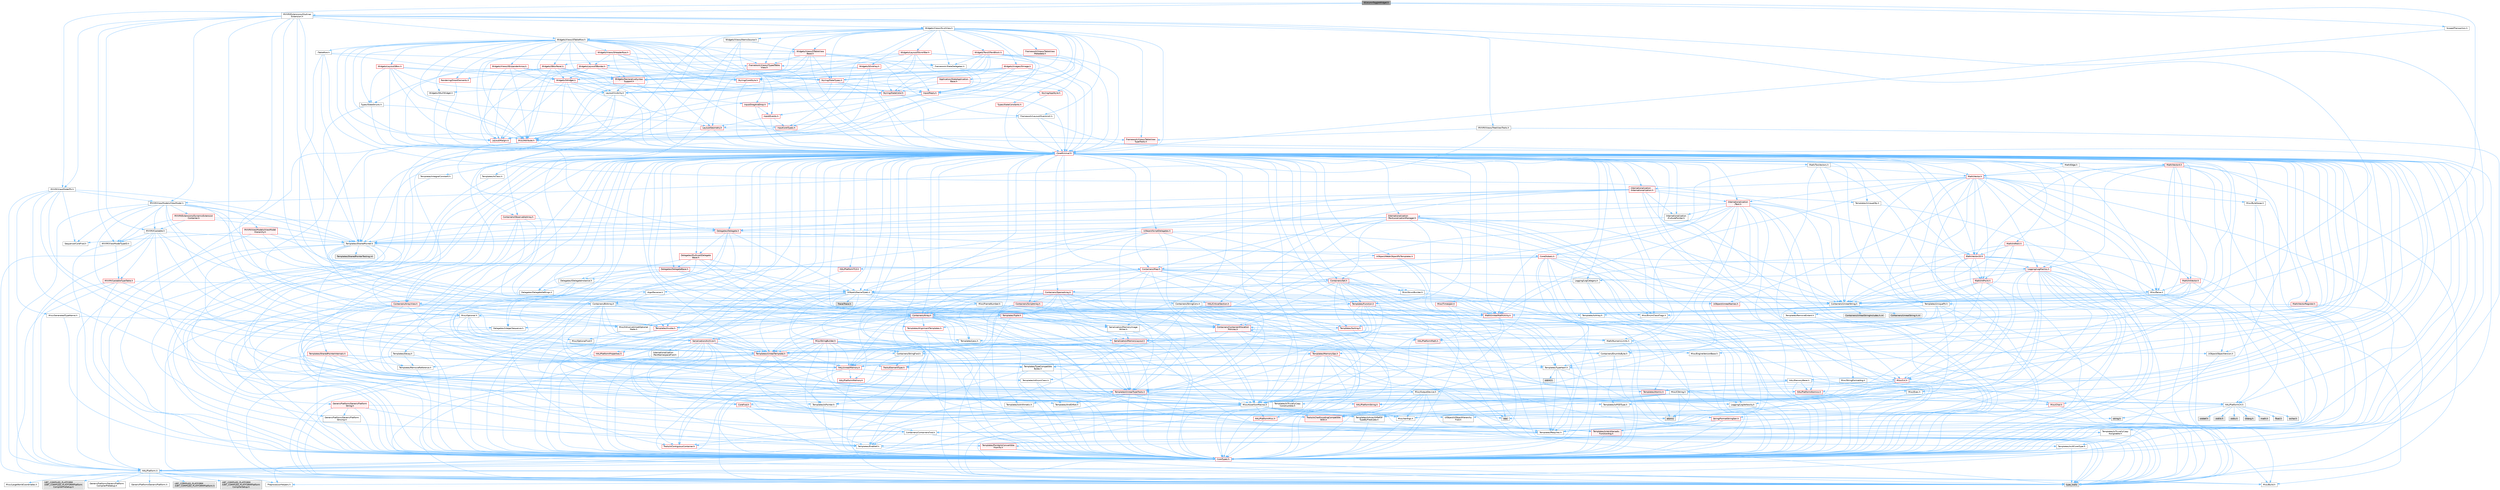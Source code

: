 digraph "SColumnToggleWidget.h"
{
 // INTERACTIVE_SVG=YES
 // LATEX_PDF_SIZE
  bgcolor="transparent";
  edge [fontname=Helvetica,fontsize=10,labelfontname=Helvetica,labelfontsize=10];
  node [fontname=Helvetica,fontsize=10,shape=box,height=0.2,width=0.4];
  Node1 [id="Node000001",label="SColumnToggleWidget.h",height=0.2,width=0.4,color="gray40", fillcolor="grey60", style="filled", fontcolor="black",tooltip=" "];
  Node1 -> Node2 [id="edge1_Node000001_Node000002",color="steelblue1",style="solid",tooltip=" "];
  Node2 [id="Node000002",label="MVVM/Extensions/IOutliner\lExtension.h",height=0.2,width=0.4,color="grey40", fillcolor="white", style="filled",URL="$db/d1a/IOutlinerExtension_8h.html",tooltip=" "];
  Node2 -> Node3 [id="edge2_Node000002_Node000003",color="steelblue1",style="solid",tooltip=" "];
  Node3 [id="Node000003",label="Containers/BitArray.h",height=0.2,width=0.4,color="grey40", fillcolor="white", style="filled",URL="$d1/de4/BitArray_8h.html",tooltip=" "];
  Node3 -> Node4 [id="edge3_Node000003_Node000004",color="steelblue1",style="solid",tooltip=" "];
  Node4 [id="Node000004",label="Containers/ContainerAllocation\lPolicies.h",height=0.2,width=0.4,color="red", fillcolor="#FFF0F0", style="filled",URL="$d7/dff/ContainerAllocationPolicies_8h.html",tooltip=" "];
  Node4 -> Node5 [id="edge4_Node000004_Node000005",color="steelblue1",style="solid",tooltip=" "];
  Node5 [id="Node000005",label="CoreTypes.h",height=0.2,width=0.4,color="red", fillcolor="#FFF0F0", style="filled",URL="$dc/dec/CoreTypes_8h.html",tooltip=" "];
  Node5 -> Node6 [id="edge5_Node000005_Node000006",color="steelblue1",style="solid",tooltip=" "];
  Node6 [id="Node000006",label="HAL/Platform.h",height=0.2,width=0.4,color="grey40", fillcolor="white", style="filled",URL="$d9/dd0/Platform_8h.html",tooltip=" "];
  Node6 -> Node7 [id="edge6_Node000006_Node000007",color="steelblue1",style="solid",tooltip=" "];
  Node7 [id="Node000007",label="Misc/Build.h",height=0.2,width=0.4,color="grey40", fillcolor="white", style="filled",URL="$d3/dbb/Build_8h.html",tooltip=" "];
  Node6 -> Node8 [id="edge7_Node000006_Node000008",color="steelblue1",style="solid",tooltip=" "];
  Node8 [id="Node000008",label="Misc/LargeWorldCoordinates.h",height=0.2,width=0.4,color="grey40", fillcolor="white", style="filled",URL="$d2/dcb/LargeWorldCoordinates_8h.html",tooltip=" "];
  Node6 -> Node9 [id="edge8_Node000006_Node000009",color="steelblue1",style="solid",tooltip=" "];
  Node9 [id="Node000009",label="type_traits",height=0.2,width=0.4,color="grey60", fillcolor="#E0E0E0", style="filled",tooltip=" "];
  Node6 -> Node10 [id="edge9_Node000006_Node000010",color="steelblue1",style="solid",tooltip=" "];
  Node10 [id="Node000010",label="PreprocessorHelpers.h",height=0.2,width=0.4,color="grey40", fillcolor="white", style="filled",URL="$db/ddb/PreprocessorHelpers_8h.html",tooltip=" "];
  Node6 -> Node11 [id="edge10_Node000006_Node000011",color="steelblue1",style="solid",tooltip=" "];
  Node11 [id="Node000011",label="UBT_COMPILED_PLATFORM\l/UBT_COMPILED_PLATFORMPlatform\lCompilerPreSetup.h",height=0.2,width=0.4,color="grey60", fillcolor="#E0E0E0", style="filled",tooltip=" "];
  Node6 -> Node12 [id="edge11_Node000006_Node000012",color="steelblue1",style="solid",tooltip=" "];
  Node12 [id="Node000012",label="GenericPlatform/GenericPlatform\lCompilerPreSetup.h",height=0.2,width=0.4,color="grey40", fillcolor="white", style="filled",URL="$d9/dc8/GenericPlatformCompilerPreSetup_8h.html",tooltip=" "];
  Node6 -> Node13 [id="edge12_Node000006_Node000013",color="steelblue1",style="solid",tooltip=" "];
  Node13 [id="Node000013",label="GenericPlatform/GenericPlatform.h",height=0.2,width=0.4,color="grey40", fillcolor="white", style="filled",URL="$d6/d84/GenericPlatform_8h.html",tooltip=" "];
  Node6 -> Node14 [id="edge13_Node000006_Node000014",color="steelblue1",style="solid",tooltip=" "];
  Node14 [id="Node000014",label="UBT_COMPILED_PLATFORM\l/UBT_COMPILED_PLATFORMPlatform.h",height=0.2,width=0.4,color="grey60", fillcolor="#E0E0E0", style="filled",tooltip=" "];
  Node6 -> Node15 [id="edge14_Node000006_Node000015",color="steelblue1",style="solid",tooltip=" "];
  Node15 [id="Node000015",label="UBT_COMPILED_PLATFORM\l/UBT_COMPILED_PLATFORMPlatform\lCompilerSetup.h",height=0.2,width=0.4,color="grey60", fillcolor="#E0E0E0", style="filled",tooltip=" "];
  Node4 -> Node4 [id="edge15_Node000004_Node000004",color="steelblue1",style="solid",tooltip=" "];
  Node4 -> Node20 [id="edge16_Node000004_Node000020",color="steelblue1",style="solid",tooltip=" "];
  Node20 [id="Node000020",label="HAL/PlatformMath.h",height=0.2,width=0.4,color="red", fillcolor="#FFF0F0", style="filled",URL="$dc/d53/PlatformMath_8h.html",tooltip=" "];
  Node20 -> Node5 [id="edge17_Node000020_Node000005",color="steelblue1",style="solid",tooltip=" "];
  Node4 -> Node90 [id="edge18_Node000004_Node000090",color="steelblue1",style="solid",tooltip=" "];
  Node90 [id="Node000090",label="HAL/UnrealMemory.h",height=0.2,width=0.4,color="red", fillcolor="#FFF0F0", style="filled",URL="$d9/d96/UnrealMemory_8h.html",tooltip=" "];
  Node90 -> Node5 [id="edge19_Node000090_Node000005",color="steelblue1",style="solid",tooltip=" "];
  Node90 -> Node94 [id="edge20_Node000090_Node000094",color="steelblue1",style="solid",tooltip=" "];
  Node94 [id="Node000094",label="HAL/MemoryBase.h",height=0.2,width=0.4,color="grey40", fillcolor="white", style="filled",URL="$d6/d9f/MemoryBase_8h.html",tooltip=" "];
  Node94 -> Node5 [id="edge21_Node000094_Node000005",color="steelblue1",style="solid",tooltip=" "];
  Node94 -> Node58 [id="edge22_Node000094_Node000058",color="steelblue1",style="solid",tooltip=" "];
  Node58 [id="Node000058",label="HAL/PlatformAtomics.h",height=0.2,width=0.4,color="red", fillcolor="#FFF0F0", style="filled",URL="$d3/d36/PlatformAtomics_8h.html",tooltip=" "];
  Node58 -> Node5 [id="edge23_Node000058_Node000005",color="steelblue1",style="solid",tooltip=" "];
  Node94 -> Node26 [id="edge24_Node000094_Node000026",color="steelblue1",style="solid",tooltip=" "];
  Node26 [id="Node000026",label="HAL/PlatformCrt.h",height=0.2,width=0.4,color="grey40", fillcolor="white", style="filled",URL="$d8/d75/PlatformCrt_8h.html",tooltip=" "];
  Node26 -> Node27 [id="edge25_Node000026_Node000027",color="steelblue1",style="solid",tooltip=" "];
  Node27 [id="Node000027",label="new",height=0.2,width=0.4,color="grey60", fillcolor="#E0E0E0", style="filled",tooltip=" "];
  Node26 -> Node28 [id="edge26_Node000026_Node000028",color="steelblue1",style="solid",tooltip=" "];
  Node28 [id="Node000028",label="wchar.h",height=0.2,width=0.4,color="grey60", fillcolor="#E0E0E0", style="filled",tooltip=" "];
  Node26 -> Node29 [id="edge27_Node000026_Node000029",color="steelblue1",style="solid",tooltip=" "];
  Node29 [id="Node000029",label="stddef.h",height=0.2,width=0.4,color="grey60", fillcolor="#E0E0E0", style="filled",tooltip=" "];
  Node26 -> Node30 [id="edge28_Node000026_Node000030",color="steelblue1",style="solid",tooltip=" "];
  Node30 [id="Node000030",label="stdlib.h",height=0.2,width=0.4,color="grey60", fillcolor="#E0E0E0", style="filled",tooltip=" "];
  Node26 -> Node31 [id="edge29_Node000026_Node000031",color="steelblue1",style="solid",tooltip=" "];
  Node31 [id="Node000031",label="stdio.h",height=0.2,width=0.4,color="grey60", fillcolor="#E0E0E0", style="filled",tooltip=" "];
  Node26 -> Node32 [id="edge30_Node000026_Node000032",color="steelblue1",style="solid",tooltip=" "];
  Node32 [id="Node000032",label="stdarg.h",height=0.2,width=0.4,color="grey60", fillcolor="#E0E0E0", style="filled",tooltip=" "];
  Node26 -> Node33 [id="edge31_Node000026_Node000033",color="steelblue1",style="solid",tooltip=" "];
  Node33 [id="Node000033",label="math.h",height=0.2,width=0.4,color="grey60", fillcolor="#E0E0E0", style="filled",tooltip=" "];
  Node26 -> Node34 [id="edge32_Node000026_Node000034",color="steelblue1",style="solid",tooltip=" "];
  Node34 [id="Node000034",label="float.h",height=0.2,width=0.4,color="grey60", fillcolor="#E0E0E0", style="filled",tooltip=" "];
  Node26 -> Node35 [id="edge33_Node000026_Node000035",color="steelblue1",style="solid",tooltip=" "];
  Node35 [id="Node000035",label="string.h",height=0.2,width=0.4,color="grey60", fillcolor="#E0E0E0", style="filled",tooltip=" "];
  Node94 -> Node95 [id="edge34_Node000094_Node000095",color="steelblue1",style="solid",tooltip=" "];
  Node95 [id="Node000095",label="Misc/Exec.h",height=0.2,width=0.4,color="grey40", fillcolor="white", style="filled",URL="$de/ddb/Exec_8h.html",tooltip=" "];
  Node95 -> Node5 [id="edge35_Node000095_Node000005",color="steelblue1",style="solid",tooltip=" "];
  Node95 -> Node42 [id="edge36_Node000095_Node000042",color="steelblue1",style="solid",tooltip=" "];
  Node42 [id="Node000042",label="Misc/AssertionMacros.h",height=0.2,width=0.4,color="grey40", fillcolor="white", style="filled",URL="$d0/dfa/AssertionMacros_8h.html",tooltip=" "];
  Node42 -> Node5 [id="edge37_Node000042_Node000005",color="steelblue1",style="solid",tooltip=" "];
  Node42 -> Node6 [id="edge38_Node000042_Node000006",color="steelblue1",style="solid",tooltip=" "];
  Node42 -> Node43 [id="edge39_Node000042_Node000043",color="steelblue1",style="solid",tooltip=" "];
  Node43 [id="Node000043",label="HAL/PlatformMisc.h",height=0.2,width=0.4,color="red", fillcolor="#FFF0F0", style="filled",URL="$d0/df5/PlatformMisc_8h.html",tooltip=" "];
  Node43 -> Node5 [id="edge40_Node000043_Node000005",color="steelblue1",style="solid",tooltip=" "];
  Node42 -> Node10 [id="edge41_Node000042_Node000010",color="steelblue1",style="solid",tooltip=" "];
  Node42 -> Node65 [id="edge42_Node000042_Node000065",color="steelblue1",style="solid",tooltip=" "];
  Node65 [id="Node000065",label="Templates/EnableIf.h",height=0.2,width=0.4,color="grey40", fillcolor="white", style="filled",URL="$d7/d60/EnableIf_8h.html",tooltip=" "];
  Node65 -> Node5 [id="edge43_Node000065_Node000005",color="steelblue1",style="solid",tooltip=" "];
  Node42 -> Node66 [id="edge44_Node000042_Node000066",color="steelblue1",style="solid",tooltip=" "];
  Node66 [id="Node000066",label="Templates/IsArrayOrRefOf\lTypeByPredicate.h",height=0.2,width=0.4,color="grey40", fillcolor="white", style="filled",URL="$d6/da1/IsArrayOrRefOfTypeByPredicate_8h.html",tooltip=" "];
  Node66 -> Node5 [id="edge45_Node000066_Node000005",color="steelblue1",style="solid",tooltip=" "];
  Node42 -> Node67 [id="edge46_Node000042_Node000067",color="steelblue1",style="solid",tooltip=" "];
  Node67 [id="Node000067",label="Templates/IsValidVariadic\lFunctionArg.h",height=0.2,width=0.4,color="red", fillcolor="#FFF0F0", style="filled",URL="$d0/dc8/IsValidVariadicFunctionArg_8h.html",tooltip=" "];
  Node67 -> Node5 [id="edge47_Node000067_Node000005",color="steelblue1",style="solid",tooltip=" "];
  Node67 -> Node9 [id="edge48_Node000067_Node000009",color="steelblue1",style="solid",tooltip=" "];
  Node42 -> Node69 [id="edge49_Node000042_Node000069",color="steelblue1",style="solid",tooltip=" "];
  Node69 [id="Node000069",label="Traits/IsCharEncodingCompatible\lWith.h",height=0.2,width=0.4,color="red", fillcolor="#FFF0F0", style="filled",URL="$df/dd1/IsCharEncodingCompatibleWith_8h.html",tooltip=" "];
  Node69 -> Node9 [id="edge50_Node000069_Node000009",color="steelblue1",style="solid",tooltip=" "];
  Node42 -> Node71 [id="edge51_Node000042_Node000071",color="steelblue1",style="solid",tooltip=" "];
  Node71 [id="Node000071",label="Misc/VarArgs.h",height=0.2,width=0.4,color="grey40", fillcolor="white", style="filled",URL="$d5/d6f/VarArgs_8h.html",tooltip=" "];
  Node71 -> Node5 [id="edge52_Node000071_Node000005",color="steelblue1",style="solid",tooltip=" "];
  Node42 -> Node72 [id="edge53_Node000042_Node000072",color="steelblue1",style="solid",tooltip=" "];
  Node72 [id="Node000072",label="String/FormatStringSan.h",height=0.2,width=0.4,color="red", fillcolor="#FFF0F0", style="filled",URL="$d3/d8b/FormatStringSan_8h.html",tooltip=" "];
  Node72 -> Node9 [id="edge54_Node000072_Node000009",color="steelblue1",style="solid",tooltip=" "];
  Node72 -> Node5 [id="edge55_Node000072_Node000005",color="steelblue1",style="solid",tooltip=" "];
  Node72 -> Node73 [id="edge56_Node000072_Node000073",color="steelblue1",style="solid",tooltip=" "];
  Node73 [id="Node000073",label="Templates/Requires.h",height=0.2,width=0.4,color="grey40", fillcolor="white", style="filled",URL="$dc/d96/Requires_8h.html",tooltip=" "];
  Node73 -> Node65 [id="edge57_Node000073_Node000065",color="steelblue1",style="solid",tooltip=" "];
  Node73 -> Node9 [id="edge58_Node000073_Node000009",color="steelblue1",style="solid",tooltip=" "];
  Node72 -> Node67 [id="edge59_Node000072_Node000067",color="steelblue1",style="solid",tooltip=" "];
  Node72 -> Node22 [id="edge60_Node000072_Node000022",color="steelblue1",style="solid",tooltip=" "];
  Node22 [id="Node000022",label="Containers/ContainersFwd.h",height=0.2,width=0.4,color="grey40", fillcolor="white", style="filled",URL="$d4/d0a/ContainersFwd_8h.html",tooltip=" "];
  Node22 -> Node6 [id="edge61_Node000022_Node000006",color="steelblue1",style="solid",tooltip=" "];
  Node22 -> Node5 [id="edge62_Node000022_Node000005",color="steelblue1",style="solid",tooltip=" "];
  Node22 -> Node23 [id="edge63_Node000022_Node000023",color="steelblue1",style="solid",tooltip=" "];
  Node23 [id="Node000023",label="Traits/IsContiguousContainer.h",height=0.2,width=0.4,color="red", fillcolor="#FFF0F0", style="filled",URL="$d5/d3c/IsContiguousContainer_8h.html",tooltip=" "];
  Node23 -> Node5 [id="edge64_Node000023_Node000005",color="steelblue1",style="solid",tooltip=" "];
  Node42 -> Node78 [id="edge65_Node000042_Node000078",color="steelblue1",style="solid",tooltip=" "];
  Node78 [id="Node000078",label="atomic",height=0.2,width=0.4,color="grey60", fillcolor="#E0E0E0", style="filled",tooltip=" "];
  Node94 -> Node96 [id="edge66_Node000094_Node000096",color="steelblue1",style="solid",tooltip=" "];
  Node96 [id="Node000096",label="Misc/OutputDevice.h",height=0.2,width=0.4,color="grey40", fillcolor="white", style="filled",URL="$d7/d32/OutputDevice_8h.html",tooltip=" "];
  Node96 -> Node47 [id="edge67_Node000096_Node000047",color="steelblue1",style="solid",tooltip=" "];
  Node47 [id="Node000047",label="CoreFwd.h",height=0.2,width=0.4,color="red", fillcolor="#FFF0F0", style="filled",URL="$d1/d1e/CoreFwd_8h.html",tooltip=" "];
  Node47 -> Node5 [id="edge68_Node000047_Node000005",color="steelblue1",style="solid",tooltip=" "];
  Node47 -> Node22 [id="edge69_Node000047_Node000022",color="steelblue1",style="solid",tooltip=" "];
  Node47 -> Node49 [id="edge70_Node000047_Node000049",color="steelblue1",style="solid",tooltip=" "];
  Node49 [id="Node000049",label="UObject/UObjectHierarchy\lFwd.h",height=0.2,width=0.4,color="grey40", fillcolor="white", style="filled",URL="$d3/d13/UObjectHierarchyFwd_8h.html",tooltip=" "];
  Node96 -> Node5 [id="edge71_Node000096_Node000005",color="steelblue1",style="solid",tooltip=" "];
  Node96 -> Node97 [id="edge72_Node000096_Node000097",color="steelblue1",style="solid",tooltip=" "];
  Node97 [id="Node000097",label="Logging/LogVerbosity.h",height=0.2,width=0.4,color="grey40", fillcolor="white", style="filled",URL="$d2/d8f/LogVerbosity_8h.html",tooltip=" "];
  Node97 -> Node5 [id="edge73_Node000097_Node000005",color="steelblue1",style="solid",tooltip=" "];
  Node96 -> Node71 [id="edge74_Node000096_Node000071",color="steelblue1",style="solid",tooltip=" "];
  Node96 -> Node66 [id="edge75_Node000096_Node000066",color="steelblue1",style="solid",tooltip=" "];
  Node96 -> Node67 [id="edge76_Node000096_Node000067",color="steelblue1",style="solid",tooltip=" "];
  Node96 -> Node69 [id="edge77_Node000096_Node000069",color="steelblue1",style="solid",tooltip=" "];
  Node94 -> Node98 [id="edge78_Node000094_Node000098",color="steelblue1",style="solid",tooltip=" "];
  Node98 [id="Node000098",label="Templates/Atomic.h",height=0.2,width=0.4,color="red", fillcolor="#FFF0F0", style="filled",URL="$d3/d91/Atomic_8h.html",tooltip=" "];
  Node98 -> Node78 [id="edge79_Node000098_Node000078",color="steelblue1",style="solid",tooltip=" "];
  Node90 -> Node104 [id="edge80_Node000090_Node000104",color="steelblue1",style="solid",tooltip=" "];
  Node104 [id="Node000104",label="HAL/PlatformMemory.h",height=0.2,width=0.4,color="red", fillcolor="#FFF0F0", style="filled",URL="$de/d68/PlatformMemory_8h.html",tooltip=" "];
  Node104 -> Node5 [id="edge81_Node000104_Node000005",color="steelblue1",style="solid",tooltip=" "];
  Node90 -> Node41 [id="edge82_Node000090_Node000041",color="steelblue1",style="solid",tooltip=" "];
  Node41 [id="Node000041",label="Templates/IsPointer.h",height=0.2,width=0.4,color="grey40", fillcolor="white", style="filled",URL="$d7/d05/IsPointer_8h.html",tooltip=" "];
  Node41 -> Node5 [id="edge83_Node000041_Node000005",color="steelblue1",style="solid",tooltip=" "];
  Node4 -> Node51 [id="edge84_Node000004_Node000051",color="steelblue1",style="solid",tooltip=" "];
  Node51 [id="Node000051",label="Math/NumericLimits.h",height=0.2,width=0.4,color="grey40", fillcolor="white", style="filled",URL="$df/d1b/NumericLimits_8h.html",tooltip=" "];
  Node51 -> Node5 [id="edge85_Node000051_Node000005",color="steelblue1",style="solid",tooltip=" "];
  Node4 -> Node42 [id="edge86_Node000004_Node000042",color="steelblue1",style="solid",tooltip=" "];
  Node4 -> Node108 [id="edge87_Node000004_Node000108",color="steelblue1",style="solid",tooltip=" "];
  Node108 [id="Node000108",label="Templates/MemoryOps.h",height=0.2,width=0.4,color="red", fillcolor="#FFF0F0", style="filled",URL="$db/dea/MemoryOps_8h.html",tooltip=" "];
  Node108 -> Node5 [id="edge88_Node000108_Node000005",color="steelblue1",style="solid",tooltip=" "];
  Node108 -> Node90 [id="edge89_Node000108_Node000090",color="steelblue1",style="solid",tooltip=" "];
  Node108 -> Node102 [id="edge90_Node000108_Node000102",color="steelblue1",style="solid",tooltip=" "];
  Node102 [id="Node000102",label="Templates/IsTriviallyCopy\lAssignable.h",height=0.2,width=0.4,color="grey40", fillcolor="white", style="filled",URL="$d2/df2/IsTriviallyCopyAssignable_8h.html",tooltip=" "];
  Node102 -> Node5 [id="edge91_Node000102_Node000005",color="steelblue1",style="solid",tooltip=" "];
  Node102 -> Node9 [id="edge92_Node000102_Node000009",color="steelblue1",style="solid",tooltip=" "];
  Node108 -> Node83 [id="edge93_Node000108_Node000083",color="steelblue1",style="solid",tooltip=" "];
  Node83 [id="Node000083",label="Templates/IsTriviallyCopy\lConstructible.h",height=0.2,width=0.4,color="grey40", fillcolor="white", style="filled",URL="$d3/d78/IsTriviallyCopyConstructible_8h.html",tooltip=" "];
  Node83 -> Node5 [id="edge94_Node000083_Node000005",color="steelblue1",style="solid",tooltip=" "];
  Node83 -> Node9 [id="edge95_Node000083_Node000009",color="steelblue1",style="solid",tooltip=" "];
  Node108 -> Node73 [id="edge96_Node000108_Node000073",color="steelblue1",style="solid",tooltip=" "];
  Node108 -> Node40 [id="edge97_Node000108_Node000040",color="steelblue1",style="solid",tooltip=" "];
  Node40 [id="Node000040",label="Templates/UnrealTypeTraits.h",height=0.2,width=0.4,color="red", fillcolor="#FFF0F0", style="filled",URL="$d2/d2d/UnrealTypeTraits_8h.html",tooltip=" "];
  Node40 -> Node5 [id="edge98_Node000040_Node000005",color="steelblue1",style="solid",tooltip=" "];
  Node40 -> Node41 [id="edge99_Node000040_Node000041",color="steelblue1",style="solid",tooltip=" "];
  Node40 -> Node42 [id="edge100_Node000040_Node000042",color="steelblue1",style="solid",tooltip=" "];
  Node40 -> Node36 [id="edge101_Node000040_Node000036",color="steelblue1",style="solid",tooltip=" "];
  Node36 [id="Node000036",label="Templates/AndOrNot.h",height=0.2,width=0.4,color="grey40", fillcolor="white", style="filled",URL="$db/d0a/AndOrNot_8h.html",tooltip=" "];
  Node36 -> Node5 [id="edge102_Node000036_Node000005",color="steelblue1",style="solid",tooltip=" "];
  Node40 -> Node65 [id="edge103_Node000040_Node000065",color="steelblue1",style="solid",tooltip=" "];
  Node40 -> Node79 [id="edge104_Node000040_Node000079",color="steelblue1",style="solid",tooltip=" "];
  Node79 [id="Node000079",label="Templates/IsArithmetic.h",height=0.2,width=0.4,color="grey40", fillcolor="white", style="filled",URL="$d2/d5d/IsArithmetic_8h.html",tooltip=" "];
  Node79 -> Node5 [id="edge105_Node000079_Node000005",color="steelblue1",style="solid",tooltip=" "];
  Node40 -> Node81 [id="edge106_Node000040_Node000081",color="steelblue1",style="solid",tooltip=" "];
  Node81 [id="Node000081",label="Templates/IsPODType.h",height=0.2,width=0.4,color="grey40", fillcolor="white", style="filled",URL="$d7/db1/IsPODType_8h.html",tooltip=" "];
  Node81 -> Node5 [id="edge107_Node000081_Node000005",color="steelblue1",style="solid",tooltip=" "];
  Node40 -> Node82 [id="edge108_Node000040_Node000082",color="steelblue1",style="solid",tooltip=" "];
  Node82 [id="Node000082",label="Templates/IsUECoreType.h",height=0.2,width=0.4,color="grey40", fillcolor="white", style="filled",URL="$d1/db8/IsUECoreType_8h.html",tooltip=" "];
  Node82 -> Node5 [id="edge109_Node000082_Node000005",color="steelblue1",style="solid",tooltip=" "];
  Node82 -> Node9 [id="edge110_Node000082_Node000009",color="steelblue1",style="solid",tooltip=" "];
  Node40 -> Node83 [id="edge111_Node000040_Node000083",color="steelblue1",style="solid",tooltip=" "];
  Node108 -> Node27 [id="edge112_Node000108_Node000027",color="steelblue1",style="solid",tooltip=" "];
  Node108 -> Node9 [id="edge113_Node000108_Node000009",color="steelblue1",style="solid",tooltip=" "];
  Node4 -> Node87 [id="edge114_Node000004_Node000087",color="steelblue1",style="solid",tooltip=" "];
  Node87 [id="Node000087",label="Templates/TypeCompatible\lBytes.h",height=0.2,width=0.4,color="grey40", fillcolor="white", style="filled",URL="$df/d0a/TypeCompatibleBytes_8h.html",tooltip=" "];
  Node87 -> Node5 [id="edge115_Node000087_Node000005",color="steelblue1",style="solid",tooltip=" "];
  Node87 -> Node35 [id="edge116_Node000087_Node000035",color="steelblue1",style="solid",tooltip=" "];
  Node87 -> Node27 [id="edge117_Node000087_Node000027",color="steelblue1",style="solid",tooltip=" "];
  Node87 -> Node9 [id="edge118_Node000087_Node000009",color="steelblue1",style="solid",tooltip=" "];
  Node4 -> Node9 [id="edge119_Node000004_Node000009",color="steelblue1",style="solid",tooltip=" "];
  Node3 -> Node5 [id="edge120_Node000003_Node000005",color="steelblue1",style="solid",tooltip=" "];
  Node3 -> Node58 [id="edge121_Node000003_Node000058",color="steelblue1",style="solid",tooltip=" "];
  Node3 -> Node90 [id="edge122_Node000003_Node000090",color="steelblue1",style="solid",tooltip=" "];
  Node3 -> Node110 [id="edge123_Node000003_Node000110",color="steelblue1",style="solid",tooltip=" "];
  Node110 [id="Node000110",label="Math/UnrealMathUtility.h",height=0.2,width=0.4,color="red", fillcolor="#FFF0F0", style="filled",URL="$db/db8/UnrealMathUtility_8h.html",tooltip=" "];
  Node110 -> Node5 [id="edge124_Node000110_Node000005",color="steelblue1",style="solid",tooltip=" "];
  Node110 -> Node42 [id="edge125_Node000110_Node000042",color="steelblue1",style="solid",tooltip=" "];
  Node110 -> Node20 [id="edge126_Node000110_Node000020",color="steelblue1",style="solid",tooltip=" "];
  Node110 -> Node73 [id="edge127_Node000110_Node000073",color="steelblue1",style="solid",tooltip=" "];
  Node3 -> Node42 [id="edge128_Node000003_Node000042",color="steelblue1",style="solid",tooltip=" "];
  Node3 -> Node53 [id="edge129_Node000003_Node000053",color="steelblue1",style="solid",tooltip=" "];
  Node53 [id="Node000053",label="Misc/EnumClassFlags.h",height=0.2,width=0.4,color="grey40", fillcolor="white", style="filled",URL="$d8/de7/EnumClassFlags_8h.html",tooltip=" "];
  Node3 -> Node111 [id="edge130_Node000003_Node000111",color="steelblue1",style="solid",tooltip=" "];
  Node111 [id="Node000111",label="Serialization/Archive.h",height=0.2,width=0.4,color="red", fillcolor="#FFF0F0", style="filled",URL="$d7/d3b/Archive_8h.html",tooltip=" "];
  Node111 -> Node47 [id="edge131_Node000111_Node000047",color="steelblue1",style="solid",tooltip=" "];
  Node111 -> Node5 [id="edge132_Node000111_Node000005",color="steelblue1",style="solid",tooltip=" "];
  Node111 -> Node112 [id="edge133_Node000111_Node000112",color="steelblue1",style="solid",tooltip=" "];
  Node112 [id="Node000112",label="HAL/PlatformProperties.h",height=0.2,width=0.4,color="red", fillcolor="#FFF0F0", style="filled",URL="$d9/db0/PlatformProperties_8h.html",tooltip=" "];
  Node112 -> Node5 [id="edge134_Node000112_Node000005",color="steelblue1",style="solid",tooltip=" "];
  Node111 -> Node115 [id="edge135_Node000111_Node000115",color="steelblue1",style="solid",tooltip=" "];
  Node115 [id="Node000115",label="Internationalization\l/TextNamespaceFwd.h",height=0.2,width=0.4,color="grey40", fillcolor="white", style="filled",URL="$d8/d97/TextNamespaceFwd_8h.html",tooltip=" "];
  Node115 -> Node5 [id="edge136_Node000115_Node000005",color="steelblue1",style="solid",tooltip=" "];
  Node111 -> Node42 [id="edge137_Node000111_Node000042",color="steelblue1",style="solid",tooltip=" "];
  Node111 -> Node7 [id="edge138_Node000111_Node000007",color="steelblue1",style="solid",tooltip=" "];
  Node111 -> Node116 [id="edge139_Node000111_Node000116",color="steelblue1",style="solid",tooltip=" "];
  Node116 [id="Node000116",label="Misc/EngineVersionBase.h",height=0.2,width=0.4,color="grey40", fillcolor="white", style="filled",URL="$d5/d2b/EngineVersionBase_8h.html",tooltip=" "];
  Node116 -> Node5 [id="edge140_Node000116_Node000005",color="steelblue1",style="solid",tooltip=" "];
  Node111 -> Node71 [id="edge141_Node000111_Node000071",color="steelblue1",style="solid",tooltip=" "];
  Node111 -> Node65 [id="edge142_Node000111_Node000065",color="steelblue1",style="solid",tooltip=" "];
  Node111 -> Node66 [id="edge143_Node000111_Node000066",color="steelblue1",style="solid",tooltip=" "];
  Node111 -> Node119 [id="edge144_Node000111_Node000119",color="steelblue1",style="solid",tooltip=" "];
  Node119 [id="Node000119",label="Templates/IsEnumClass.h",height=0.2,width=0.4,color="grey40", fillcolor="white", style="filled",URL="$d7/d15/IsEnumClass_8h.html",tooltip=" "];
  Node119 -> Node5 [id="edge145_Node000119_Node000005",color="steelblue1",style="solid",tooltip=" "];
  Node119 -> Node36 [id="edge146_Node000119_Node000036",color="steelblue1",style="solid",tooltip=" "];
  Node111 -> Node67 [id="edge147_Node000111_Node000067",color="steelblue1",style="solid",tooltip=" "];
  Node111 -> Node120 [id="edge148_Node000111_Node000120",color="steelblue1",style="solid",tooltip=" "];
  Node120 [id="Node000120",label="Templates/UnrealTemplate.h",height=0.2,width=0.4,color="red", fillcolor="#FFF0F0", style="filled",URL="$d4/d24/UnrealTemplate_8h.html",tooltip=" "];
  Node120 -> Node5 [id="edge149_Node000120_Node000005",color="steelblue1",style="solid",tooltip=" "];
  Node120 -> Node41 [id="edge150_Node000120_Node000041",color="steelblue1",style="solid",tooltip=" "];
  Node120 -> Node90 [id="edge151_Node000120_Node000090",color="steelblue1",style="solid",tooltip=" "];
  Node120 -> Node40 [id="edge152_Node000120_Node000040",color="steelblue1",style="solid",tooltip=" "];
  Node120 -> Node38 [id="edge153_Node000120_Node000038",color="steelblue1",style="solid",tooltip=" "];
  Node38 [id="Node000038",label="Templates/RemoveReference.h",height=0.2,width=0.4,color="grey40", fillcolor="white", style="filled",URL="$da/dbe/RemoveReference_8h.html",tooltip=" "];
  Node38 -> Node5 [id="edge154_Node000038_Node000005",color="steelblue1",style="solid",tooltip=" "];
  Node120 -> Node73 [id="edge155_Node000120_Node000073",color="steelblue1",style="solid",tooltip=" "];
  Node120 -> Node87 [id="edge156_Node000120_Node000087",color="steelblue1",style="solid",tooltip=" "];
  Node120 -> Node23 [id="edge157_Node000120_Node000023",color="steelblue1",style="solid",tooltip=" "];
  Node120 -> Node9 [id="edge158_Node000120_Node000009",color="steelblue1",style="solid",tooltip=" "];
  Node111 -> Node69 [id="edge159_Node000111_Node000069",color="steelblue1",style="solid",tooltip=" "];
  Node111 -> Node123 [id="edge160_Node000111_Node000123",color="steelblue1",style="solid",tooltip=" "];
  Node123 [id="Node000123",label="UObject/ObjectVersion.h",height=0.2,width=0.4,color="grey40", fillcolor="white", style="filled",URL="$da/d63/ObjectVersion_8h.html",tooltip=" "];
  Node123 -> Node5 [id="edge161_Node000123_Node000005",color="steelblue1",style="solid",tooltip=" "];
  Node3 -> Node124 [id="edge162_Node000003_Node000124",color="steelblue1",style="solid",tooltip=" "];
  Node124 [id="Node000124",label="Serialization/MemoryImage\lWriter.h",height=0.2,width=0.4,color="grey40", fillcolor="white", style="filled",URL="$d0/d08/MemoryImageWriter_8h.html",tooltip=" "];
  Node124 -> Node5 [id="edge163_Node000124_Node000005",color="steelblue1",style="solid",tooltip=" "];
  Node124 -> Node125 [id="edge164_Node000124_Node000125",color="steelblue1",style="solid",tooltip=" "];
  Node125 [id="Node000125",label="Serialization/MemoryLayout.h",height=0.2,width=0.4,color="red", fillcolor="#FFF0F0", style="filled",URL="$d7/d66/MemoryLayout_8h.html",tooltip=" "];
  Node125 -> Node128 [id="edge165_Node000125_Node000128",color="steelblue1",style="solid",tooltip=" "];
  Node128 [id="Node000128",label="Containers/EnumAsByte.h",height=0.2,width=0.4,color="grey40", fillcolor="white", style="filled",URL="$d6/d9a/EnumAsByte_8h.html",tooltip=" "];
  Node128 -> Node5 [id="edge166_Node000128_Node000005",color="steelblue1",style="solid",tooltip=" "];
  Node128 -> Node81 [id="edge167_Node000128_Node000081",color="steelblue1",style="solid",tooltip=" "];
  Node128 -> Node129 [id="edge168_Node000128_Node000129",color="steelblue1",style="solid",tooltip=" "];
  Node129 [id="Node000129",label="Templates/TypeHash.h",height=0.2,width=0.4,color="grey40", fillcolor="white", style="filled",URL="$d1/d62/TypeHash_8h.html",tooltip=" "];
  Node129 -> Node5 [id="edge169_Node000129_Node000005",color="steelblue1",style="solid",tooltip=" "];
  Node129 -> Node73 [id="edge170_Node000129_Node000073",color="steelblue1",style="solid",tooltip=" "];
  Node129 -> Node130 [id="edge171_Node000129_Node000130",color="steelblue1",style="solid",tooltip=" "];
  Node130 [id="Node000130",label="Misc/Crc.h",height=0.2,width=0.4,color="red", fillcolor="#FFF0F0", style="filled",URL="$d4/dd2/Crc_8h.html",tooltip=" "];
  Node130 -> Node5 [id="edge172_Node000130_Node000005",color="steelblue1",style="solid",tooltip=" "];
  Node130 -> Node92 [id="edge173_Node000130_Node000092",color="steelblue1",style="solid",tooltip=" "];
  Node92 [id="Node000092",label="HAL/PlatformString.h",height=0.2,width=0.4,color="red", fillcolor="#FFF0F0", style="filled",URL="$db/db5/PlatformString_8h.html",tooltip=" "];
  Node92 -> Node5 [id="edge174_Node000092_Node000005",color="steelblue1",style="solid",tooltip=" "];
  Node130 -> Node42 [id="edge175_Node000130_Node000042",color="steelblue1",style="solid",tooltip=" "];
  Node130 -> Node131 [id="edge176_Node000130_Node000131",color="steelblue1",style="solid",tooltip=" "];
  Node131 [id="Node000131",label="Misc/CString.h",height=0.2,width=0.4,color="grey40", fillcolor="white", style="filled",URL="$d2/d49/CString_8h.html",tooltip=" "];
  Node131 -> Node5 [id="edge177_Node000131_Node000005",color="steelblue1",style="solid",tooltip=" "];
  Node131 -> Node26 [id="edge178_Node000131_Node000026",color="steelblue1",style="solid",tooltip=" "];
  Node131 -> Node92 [id="edge179_Node000131_Node000092",color="steelblue1",style="solid",tooltip=" "];
  Node131 -> Node42 [id="edge180_Node000131_Node000042",color="steelblue1",style="solid",tooltip=" "];
  Node131 -> Node132 [id="edge181_Node000131_Node000132",color="steelblue1",style="solid",tooltip=" "];
  Node132 [id="Node000132",label="Misc/Char.h",height=0.2,width=0.4,color="red", fillcolor="#FFF0F0", style="filled",URL="$d0/d58/Char_8h.html",tooltip=" "];
  Node132 -> Node5 [id="edge182_Node000132_Node000005",color="steelblue1",style="solid",tooltip=" "];
  Node132 -> Node9 [id="edge183_Node000132_Node000009",color="steelblue1",style="solid",tooltip=" "];
  Node131 -> Node71 [id="edge184_Node000131_Node000071",color="steelblue1",style="solid",tooltip=" "];
  Node131 -> Node66 [id="edge185_Node000131_Node000066",color="steelblue1",style="solid",tooltip=" "];
  Node131 -> Node67 [id="edge186_Node000131_Node000067",color="steelblue1",style="solid",tooltip=" "];
  Node131 -> Node69 [id="edge187_Node000131_Node000069",color="steelblue1",style="solid",tooltip=" "];
  Node130 -> Node132 [id="edge188_Node000130_Node000132",color="steelblue1",style="solid",tooltip=" "];
  Node130 -> Node40 [id="edge189_Node000130_Node000040",color="steelblue1",style="solid",tooltip=" "];
  Node129 -> Node135 [id="edge190_Node000129_Node000135",color="steelblue1",style="solid",tooltip=" "];
  Node135 [id="Node000135",label="stdint.h",height=0.2,width=0.4,color="grey60", fillcolor="#E0E0E0", style="filled",tooltip=" "];
  Node129 -> Node9 [id="edge191_Node000129_Node000009",color="steelblue1",style="solid",tooltip=" "];
  Node125 -> Node45 [id="edge192_Node000125_Node000045",color="steelblue1",style="solid",tooltip=" "];
  Node45 [id="Node000045",label="Containers/StringFwd.h",height=0.2,width=0.4,color="grey40", fillcolor="white", style="filled",URL="$df/d37/StringFwd_8h.html",tooltip=" "];
  Node45 -> Node5 [id="edge193_Node000045_Node000005",color="steelblue1",style="solid",tooltip=" "];
  Node45 -> Node46 [id="edge194_Node000045_Node000046",color="steelblue1",style="solid",tooltip=" "];
  Node46 [id="Node000046",label="Traits/ElementType.h",height=0.2,width=0.4,color="red", fillcolor="#FFF0F0", style="filled",URL="$d5/d4f/ElementType_8h.html",tooltip=" "];
  Node46 -> Node6 [id="edge195_Node000046_Node000006",color="steelblue1",style="solid",tooltip=" "];
  Node46 -> Node9 [id="edge196_Node000046_Node000009",color="steelblue1",style="solid",tooltip=" "];
  Node45 -> Node23 [id="edge197_Node000045_Node000023",color="steelblue1",style="solid",tooltip=" "];
  Node125 -> Node90 [id="edge198_Node000125_Node000090",color="steelblue1",style="solid",tooltip=" "];
  Node125 -> Node65 [id="edge199_Node000125_Node000065",color="steelblue1",style="solid",tooltip=" "];
  Node125 -> Node120 [id="edge200_Node000125_Node000120",color="steelblue1",style="solid",tooltip=" "];
  Node3 -> Node125 [id="edge201_Node000003_Node000125",color="steelblue1",style="solid",tooltip=" "];
  Node3 -> Node65 [id="edge202_Node000003_Node000065",color="steelblue1",style="solid",tooltip=" "];
  Node3 -> Node138 [id="edge203_Node000003_Node000138",color="steelblue1",style="solid",tooltip=" "];
  Node138 [id="Node000138",label="Templates/Invoke.h",height=0.2,width=0.4,color="red", fillcolor="#FFF0F0", style="filled",URL="$d7/deb/Invoke_8h.html",tooltip=" "];
  Node138 -> Node5 [id="edge204_Node000138_Node000005",color="steelblue1",style="solid",tooltip=" "];
  Node138 -> Node120 [id="edge205_Node000138_Node000120",color="steelblue1",style="solid",tooltip=" "];
  Node138 -> Node9 [id="edge206_Node000138_Node000009",color="steelblue1",style="solid",tooltip=" "];
  Node3 -> Node120 [id="edge207_Node000003_Node000120",color="steelblue1",style="solid",tooltip=" "];
  Node3 -> Node40 [id="edge208_Node000003_Node000040",color="steelblue1",style="solid",tooltip=" "];
  Node2 -> Node45 [id="edge209_Node000002_Node000045",color="steelblue1",style="solid",tooltip=" "];
  Node2 -> Node140 [id="edge210_Node000002_Node000140",color="steelblue1",style="solid",tooltip=" "];
  Node140 [id="Node000140",label="Containers/UnrealString.h",height=0.2,width=0.4,color="grey40", fillcolor="white", style="filled",URL="$d5/dba/UnrealString_8h.html",tooltip=" "];
  Node140 -> Node141 [id="edge211_Node000140_Node000141",color="steelblue1",style="solid",tooltip=" "];
  Node141 [id="Node000141",label="Containers/UnrealStringIncludes.h.inl",height=0.2,width=0.4,color="grey60", fillcolor="#E0E0E0", style="filled",tooltip=" "];
  Node140 -> Node142 [id="edge212_Node000140_Node000142",color="steelblue1",style="solid",tooltip=" "];
  Node142 [id="Node000142",label="Containers/UnrealString.h.inl",height=0.2,width=0.4,color="grey60", fillcolor="#E0E0E0", style="filled",tooltip=" "];
  Node140 -> Node143 [id="edge213_Node000140_Node000143",color="steelblue1",style="solid",tooltip=" "];
  Node143 [id="Node000143",label="Misc/StringFormatArg.h",height=0.2,width=0.4,color="grey40", fillcolor="white", style="filled",URL="$d2/d16/StringFormatArg_8h.html",tooltip=" "];
  Node143 -> Node22 [id="edge214_Node000143_Node000022",color="steelblue1",style="solid",tooltip=" "];
  Node2 -> Node144 [id="edge215_Node000002_Node000144",color="steelblue1",style="solid",tooltip=" "];
  Node144 [id="Node000144",label="MVVM/ICastable.h",height=0.2,width=0.4,color="grey40", fillcolor="white", style="filled",URL="$de/de7/ICastable_8h.html",tooltip=" "];
  Node144 -> Node6 [id="edge216_Node000144_Node000006",color="steelblue1",style="solid",tooltip=" "];
  Node144 -> Node145 [id="edge217_Node000144_Node000145",color="steelblue1",style="solid",tooltip=" "];
  Node145 [id="Node000145",label="MVVM/ViewModelTypeID.h",height=0.2,width=0.4,color="grey40", fillcolor="white", style="filled",URL="$d7/d3e/ViewModelTypeID_8h.html",tooltip=" "];
  Node145 -> Node5 [id="edge218_Node000145_Node000005",color="steelblue1",style="solid",tooltip=" "];
  Node145 -> Node146 [id="edge219_Node000145_Node000146",color="steelblue1",style="solid",tooltip=" "];
  Node146 [id="Node000146",label="MVVM/CastableTypeTable.h",height=0.2,width=0.4,color="red", fillcolor="#FFF0F0", style="filled",URL="$d4/dab/CastableTypeTable_8h.html",tooltip=" "];
  Node146 -> Node5 [id="edge220_Node000146_Node000005",color="steelblue1",style="solid",tooltip=" "];
  Node146 -> Node6 [id="edge221_Node000146_Node000006",color="steelblue1",style="solid",tooltip=" "];
  Node146 -> Node120 [id="edge222_Node000146_Node000120",color="steelblue1",style="solid",tooltip=" "];
  Node146 -> Node172 [id="edge223_Node000146_Node000172",color="steelblue1",style="solid",tooltip=" "];
  Node172 [id="Node000172",label="UObject/NameTypes.h",height=0.2,width=0.4,color="grey40", fillcolor="white", style="filled",URL="$d6/d35/NameTypes_8h.html",tooltip=" "];
  Node172 -> Node5 [id="edge224_Node000172_Node000005",color="steelblue1",style="solid",tooltip=" "];
  Node172 -> Node42 [id="edge225_Node000172_Node000042",color="steelblue1",style="solid",tooltip=" "];
  Node172 -> Node90 [id="edge226_Node000172_Node000090",color="steelblue1",style="solid",tooltip=" "];
  Node172 -> Node40 [id="edge227_Node000172_Node000040",color="steelblue1",style="solid",tooltip=" "];
  Node172 -> Node120 [id="edge228_Node000172_Node000120",color="steelblue1",style="solid",tooltip=" "];
  Node172 -> Node140 [id="edge229_Node000172_Node000140",color="steelblue1",style="solid",tooltip=" "];
  Node172 -> Node173 [id="edge230_Node000172_Node000173",color="steelblue1",style="solid",tooltip=" "];
  Node173 [id="Node000173",label="HAL/CriticalSection.h",height=0.2,width=0.4,color="red", fillcolor="#FFF0F0", style="filled",URL="$d6/d90/CriticalSection_8h.html",tooltip=" "];
  Node172 -> Node176 [id="edge231_Node000172_Node000176",color="steelblue1",style="solid",tooltip=" "];
  Node176 [id="Node000176",label="Containers/StringConv.h",height=0.2,width=0.4,color="grey40", fillcolor="white", style="filled",URL="$d3/ddf/StringConv_8h.html",tooltip=" "];
  Node176 -> Node5 [id="edge232_Node000176_Node000005",color="steelblue1",style="solid",tooltip=" "];
  Node176 -> Node42 [id="edge233_Node000176_Node000042",color="steelblue1",style="solid",tooltip=" "];
  Node176 -> Node4 [id="edge234_Node000176_Node000004",color="steelblue1",style="solid",tooltip=" "];
  Node176 -> Node148 [id="edge235_Node000176_Node000148",color="steelblue1",style="solid",tooltip=" "];
  Node148 [id="Node000148",label="Containers/Array.h",height=0.2,width=0.4,color="red", fillcolor="#FFF0F0", style="filled",URL="$df/dd0/Array_8h.html",tooltip=" "];
  Node148 -> Node5 [id="edge236_Node000148_Node000005",color="steelblue1",style="solid",tooltip=" "];
  Node148 -> Node42 [id="edge237_Node000148_Node000042",color="steelblue1",style="solid",tooltip=" "];
  Node148 -> Node149 [id="edge238_Node000148_Node000149",color="steelblue1",style="solid",tooltip=" "];
  Node149 [id="Node000149",label="Misc/IntrusiveUnsetOptional\lState.h",height=0.2,width=0.4,color="grey40", fillcolor="white", style="filled",URL="$d2/d0a/IntrusiveUnsetOptionalState_8h.html",tooltip=" "];
  Node149 -> Node150 [id="edge239_Node000149_Node000150",color="steelblue1",style="solid",tooltip=" "];
  Node150 [id="Node000150",label="Misc/OptionalFwd.h",height=0.2,width=0.4,color="grey40", fillcolor="white", style="filled",URL="$dc/d50/OptionalFwd_8h.html",tooltip=" "];
  Node148 -> Node90 [id="edge240_Node000148_Node000090",color="steelblue1",style="solid",tooltip=" "];
  Node148 -> Node40 [id="edge241_Node000148_Node000040",color="steelblue1",style="solid",tooltip=" "];
  Node148 -> Node120 [id="edge242_Node000148_Node000120",color="steelblue1",style="solid",tooltip=" "];
  Node148 -> Node4 [id="edge243_Node000148_Node000004",color="steelblue1",style="solid",tooltip=" "];
  Node148 -> Node111 [id="edge244_Node000148_Node000111",color="steelblue1",style="solid",tooltip=" "];
  Node148 -> Node124 [id="edge245_Node000148_Node000124",color="steelblue1",style="solid",tooltip=" "];
  Node148 -> Node138 [id="edge246_Node000148_Node000138",color="steelblue1",style="solid",tooltip=" "];
  Node148 -> Node160 [id="edge247_Node000148_Node000160",color="steelblue1",style="solid",tooltip=" "];
  Node160 [id="Node000160",label="Templates/Less.h",height=0.2,width=0.4,color="grey40", fillcolor="white", style="filled",URL="$de/dc8/Less_8h.html",tooltip=" "];
  Node160 -> Node5 [id="edge248_Node000160_Node000005",color="steelblue1",style="solid",tooltip=" "];
  Node160 -> Node120 [id="edge249_Node000160_Node000120",color="steelblue1",style="solid",tooltip=" "];
  Node148 -> Node73 [id="edge250_Node000148_Node000073",color="steelblue1",style="solid",tooltip=" "];
  Node148 -> Node168 [id="edge251_Node000148_Node000168",color="steelblue1",style="solid",tooltip=" "];
  Node168 [id="Node000168",label="Templates/Sorting.h",height=0.2,width=0.4,color="red", fillcolor="#FFF0F0", style="filled",URL="$d3/d9e/Sorting_8h.html",tooltip=" "];
  Node168 -> Node5 [id="edge252_Node000168_Node000005",color="steelblue1",style="solid",tooltip=" "];
  Node168 -> Node20 [id="edge253_Node000168_Node000020",color="steelblue1",style="solid",tooltip=" "];
  Node168 -> Node160 [id="edge254_Node000168_Node000160",color="steelblue1",style="solid",tooltip=" "];
  Node148 -> Node171 [id="edge255_Node000148_Node000171",color="steelblue1",style="solid",tooltip=" "];
  Node171 [id="Node000171",label="Templates/AlignmentTemplates.h",height=0.2,width=0.4,color="red", fillcolor="#FFF0F0", style="filled",URL="$dd/d32/AlignmentTemplates_8h.html",tooltip=" "];
  Node171 -> Node5 [id="edge256_Node000171_Node000005",color="steelblue1",style="solid",tooltip=" "];
  Node171 -> Node41 [id="edge257_Node000171_Node000041",color="steelblue1",style="solid",tooltip=" "];
  Node148 -> Node46 [id="edge258_Node000148_Node000046",color="steelblue1",style="solid",tooltip=" "];
  Node148 -> Node9 [id="edge259_Node000148_Node000009",color="steelblue1",style="solid",tooltip=" "];
  Node176 -> Node131 [id="edge260_Node000176_Node000131",color="steelblue1",style="solid",tooltip=" "];
  Node176 -> Node177 [id="edge261_Node000176_Node000177",color="steelblue1",style="solid",tooltip=" "];
  Node177 [id="Node000177",label="Templates/IsArray.h",height=0.2,width=0.4,color="grey40", fillcolor="white", style="filled",URL="$d8/d8d/IsArray_8h.html",tooltip=" "];
  Node177 -> Node5 [id="edge262_Node000177_Node000005",color="steelblue1",style="solid",tooltip=" "];
  Node176 -> Node120 [id="edge263_Node000176_Node000120",color="steelblue1",style="solid",tooltip=" "];
  Node176 -> Node40 [id="edge264_Node000176_Node000040",color="steelblue1",style="solid",tooltip=" "];
  Node176 -> Node46 [id="edge265_Node000176_Node000046",color="steelblue1",style="solid",tooltip=" "];
  Node176 -> Node69 [id="edge266_Node000176_Node000069",color="steelblue1",style="solid",tooltip=" "];
  Node176 -> Node23 [id="edge267_Node000176_Node000023",color="steelblue1",style="solid",tooltip=" "];
  Node176 -> Node9 [id="edge268_Node000176_Node000009",color="steelblue1",style="solid",tooltip=" "];
  Node172 -> Node45 [id="edge269_Node000172_Node000045",color="steelblue1",style="solid",tooltip=" "];
  Node172 -> Node178 [id="edge270_Node000172_Node000178",color="steelblue1",style="solid",tooltip=" "];
  Node178 [id="Node000178",label="UObject/UnrealNames.h",height=0.2,width=0.4,color="red", fillcolor="#FFF0F0", style="filled",URL="$d8/db1/UnrealNames_8h.html",tooltip=" "];
  Node178 -> Node5 [id="edge271_Node000178_Node000005",color="steelblue1",style="solid",tooltip=" "];
  Node172 -> Node98 [id="edge272_Node000172_Node000098",color="steelblue1",style="solid",tooltip=" "];
  Node172 -> Node125 [id="edge273_Node000172_Node000125",color="steelblue1",style="solid",tooltip=" "];
  Node172 -> Node149 [id="edge274_Node000172_Node000149",color="steelblue1",style="solid",tooltip=" "];
  Node172 -> Node180 [id="edge275_Node000172_Node000180",color="steelblue1",style="solid",tooltip=" "];
  Node180 [id="Node000180",label="Misc/StringBuilder.h",height=0.2,width=0.4,color="red", fillcolor="#FFF0F0", style="filled",URL="$d4/d52/StringBuilder_8h.html",tooltip=" "];
  Node180 -> Node45 [id="edge276_Node000180_Node000045",color="steelblue1",style="solid",tooltip=" "];
  Node180 -> Node5 [id="edge277_Node000180_Node000005",color="steelblue1",style="solid",tooltip=" "];
  Node180 -> Node92 [id="edge278_Node000180_Node000092",color="steelblue1",style="solid",tooltip=" "];
  Node180 -> Node90 [id="edge279_Node000180_Node000090",color="steelblue1",style="solid",tooltip=" "];
  Node180 -> Node42 [id="edge280_Node000180_Node000042",color="steelblue1",style="solid",tooltip=" "];
  Node180 -> Node131 [id="edge281_Node000180_Node000131",color="steelblue1",style="solid",tooltip=" "];
  Node180 -> Node65 [id="edge282_Node000180_Node000065",color="steelblue1",style="solid",tooltip=" "];
  Node180 -> Node66 [id="edge283_Node000180_Node000066",color="steelblue1",style="solid",tooltip=" "];
  Node180 -> Node67 [id="edge284_Node000180_Node000067",color="steelblue1",style="solid",tooltip=" "];
  Node180 -> Node73 [id="edge285_Node000180_Node000073",color="steelblue1",style="solid",tooltip=" "];
  Node180 -> Node120 [id="edge286_Node000180_Node000120",color="steelblue1",style="solid",tooltip=" "];
  Node180 -> Node40 [id="edge287_Node000180_Node000040",color="steelblue1",style="solid",tooltip=" "];
  Node180 -> Node69 [id="edge288_Node000180_Node000069",color="steelblue1",style="solid",tooltip=" "];
  Node180 -> Node23 [id="edge289_Node000180_Node000023",color="steelblue1",style="solid",tooltip=" "];
  Node180 -> Node9 [id="edge290_Node000180_Node000009",color="steelblue1",style="solid",tooltip=" "];
  Node172 -> Node64 [id="edge291_Node000172_Node000064",color="steelblue1",style="solid",tooltip=" "];
  Node64 [id="Node000064",label="Trace/Trace.h",height=0.2,width=0.4,color="grey60", fillcolor="#E0E0E0", style="filled",tooltip=" "];
  Node146 -> Node9 [id="edge292_Node000146_Node000009",color="steelblue1",style="solid",tooltip=" "];
  Node144 -> Node42 [id="edge293_Node000144_Node000042",color="steelblue1",style="solid",tooltip=" "];
  Node144 -> Node138 [id="edge294_Node000144_Node000138",color="steelblue1",style="solid",tooltip=" "];
  Node144 -> Node186 [id="edge295_Node000144_Node000186",color="steelblue1",style="solid",tooltip=" "];
  Node186 [id="Node000186",label="Templates/SharedPointer.h",height=0.2,width=0.4,color="grey40", fillcolor="white", style="filled",URL="$d2/d17/SharedPointer_8h.html",tooltip=" "];
  Node186 -> Node5 [id="edge296_Node000186_Node000005",color="steelblue1",style="solid",tooltip=" "];
  Node186 -> Node149 [id="edge297_Node000186_Node000149",color="steelblue1",style="solid",tooltip=" "];
  Node186 -> Node187 [id="edge298_Node000186_Node000187",color="steelblue1",style="solid",tooltip=" "];
  Node187 [id="Node000187",label="Templates/PointerIsConvertible\lFromTo.h",height=0.2,width=0.4,color="red", fillcolor="#FFF0F0", style="filled",URL="$d6/d65/PointerIsConvertibleFromTo_8h.html",tooltip=" "];
  Node187 -> Node5 [id="edge299_Node000187_Node000005",color="steelblue1",style="solid",tooltip=" "];
  Node187 -> Node9 [id="edge300_Node000187_Node000009",color="steelblue1",style="solid",tooltip=" "];
  Node186 -> Node42 [id="edge301_Node000186_Node000042",color="steelblue1",style="solid",tooltip=" "];
  Node186 -> Node90 [id="edge302_Node000186_Node000090",color="steelblue1",style="solid",tooltip=" "];
  Node186 -> Node148 [id="edge303_Node000186_Node000148",color="steelblue1",style="solid",tooltip=" "];
  Node186 -> Node188 [id="edge304_Node000186_Node000188",color="steelblue1",style="solid",tooltip=" "];
  Node188 [id="Node000188",label="Containers/Map.h",height=0.2,width=0.4,color="red", fillcolor="#FFF0F0", style="filled",URL="$df/d79/Map_8h.html",tooltip=" "];
  Node188 -> Node5 [id="edge305_Node000188_Node000005",color="steelblue1",style="solid",tooltip=" "];
  Node188 -> Node189 [id="edge306_Node000188_Node000189",color="steelblue1",style="solid",tooltip=" "];
  Node189 [id="Node000189",label="Algo/Reverse.h",height=0.2,width=0.4,color="grey40", fillcolor="white", style="filled",URL="$d5/d93/Reverse_8h.html",tooltip=" "];
  Node189 -> Node5 [id="edge307_Node000189_Node000005",color="steelblue1",style="solid",tooltip=" "];
  Node189 -> Node120 [id="edge308_Node000189_Node000120",color="steelblue1",style="solid",tooltip=" "];
  Node188 -> Node190 [id="edge309_Node000188_Node000190",color="steelblue1",style="solid",tooltip=" "];
  Node190 [id="Node000190",label="Containers/Set.h",height=0.2,width=0.4,color="red", fillcolor="#FFF0F0", style="filled",URL="$d4/d45/Set_8h.html",tooltip=" "];
  Node190 -> Node4 [id="edge310_Node000190_Node000004",color="steelblue1",style="solid",tooltip=" "];
  Node190 -> Node192 [id="edge311_Node000190_Node000192",color="steelblue1",style="solid",tooltip=" "];
  Node192 [id="Node000192",label="Containers/SparseArray.h",height=0.2,width=0.4,color="red", fillcolor="#FFF0F0", style="filled",URL="$d5/dbf/SparseArray_8h.html",tooltip=" "];
  Node192 -> Node5 [id="edge312_Node000192_Node000005",color="steelblue1",style="solid",tooltip=" "];
  Node192 -> Node42 [id="edge313_Node000192_Node000042",color="steelblue1",style="solid",tooltip=" "];
  Node192 -> Node90 [id="edge314_Node000192_Node000090",color="steelblue1",style="solid",tooltip=" "];
  Node192 -> Node40 [id="edge315_Node000192_Node000040",color="steelblue1",style="solid",tooltip=" "];
  Node192 -> Node120 [id="edge316_Node000192_Node000120",color="steelblue1",style="solid",tooltip=" "];
  Node192 -> Node4 [id="edge317_Node000192_Node000004",color="steelblue1",style="solid",tooltip=" "];
  Node192 -> Node160 [id="edge318_Node000192_Node000160",color="steelblue1",style="solid",tooltip=" "];
  Node192 -> Node148 [id="edge319_Node000192_Node000148",color="steelblue1",style="solid",tooltip=" "];
  Node192 -> Node110 [id="edge320_Node000192_Node000110",color="steelblue1",style="solid",tooltip=" "];
  Node192 -> Node193 [id="edge321_Node000192_Node000193",color="steelblue1",style="solid",tooltip=" "];
  Node193 [id="Node000193",label="Containers/ScriptArray.h",height=0.2,width=0.4,color="red", fillcolor="#FFF0F0", style="filled",URL="$dc/daf/ScriptArray_8h.html",tooltip=" "];
  Node193 -> Node5 [id="edge322_Node000193_Node000005",color="steelblue1",style="solid",tooltip=" "];
  Node193 -> Node42 [id="edge323_Node000193_Node000042",color="steelblue1",style="solid",tooltip=" "];
  Node193 -> Node90 [id="edge324_Node000193_Node000090",color="steelblue1",style="solid",tooltip=" "];
  Node193 -> Node4 [id="edge325_Node000193_Node000004",color="steelblue1",style="solid",tooltip=" "];
  Node193 -> Node148 [id="edge326_Node000193_Node000148",color="steelblue1",style="solid",tooltip=" "];
  Node192 -> Node3 [id="edge327_Node000192_Node000003",color="steelblue1",style="solid",tooltip=" "];
  Node192 -> Node124 [id="edge328_Node000192_Node000124",color="steelblue1",style="solid",tooltip=" "];
  Node192 -> Node140 [id="edge329_Node000192_Node000140",color="steelblue1",style="solid",tooltip=" "];
  Node192 -> Node149 [id="edge330_Node000192_Node000149",color="steelblue1",style="solid",tooltip=" "];
  Node190 -> Node22 [id="edge331_Node000190_Node000022",color="steelblue1",style="solid",tooltip=" "];
  Node190 -> Node110 [id="edge332_Node000190_Node000110",color="steelblue1",style="solid",tooltip=" "];
  Node190 -> Node42 [id="edge333_Node000190_Node000042",color="steelblue1",style="solid",tooltip=" "];
  Node190 -> Node209 [id="edge334_Node000190_Node000209",color="steelblue1",style="solid",tooltip=" "];
  Node209 [id="Node000209",label="Misc/StructBuilder.h",height=0.2,width=0.4,color="grey40", fillcolor="white", style="filled",URL="$d9/db3/StructBuilder_8h.html",tooltip=" "];
  Node209 -> Node5 [id="edge335_Node000209_Node000005",color="steelblue1",style="solid",tooltip=" "];
  Node209 -> Node110 [id="edge336_Node000209_Node000110",color="steelblue1",style="solid",tooltip=" "];
  Node209 -> Node171 [id="edge337_Node000209_Node000171",color="steelblue1",style="solid",tooltip=" "];
  Node190 -> Node124 [id="edge338_Node000190_Node000124",color="steelblue1",style="solid",tooltip=" "];
  Node190 -> Node210 [id="edge339_Node000190_Node000210",color="steelblue1",style="solid",tooltip=" "];
  Node210 [id="Node000210",label="Templates/Function.h",height=0.2,width=0.4,color="red", fillcolor="#FFF0F0", style="filled",URL="$df/df5/Function_8h.html",tooltip=" "];
  Node210 -> Node5 [id="edge340_Node000210_Node000005",color="steelblue1",style="solid",tooltip=" "];
  Node210 -> Node42 [id="edge341_Node000210_Node000042",color="steelblue1",style="solid",tooltip=" "];
  Node210 -> Node149 [id="edge342_Node000210_Node000149",color="steelblue1",style="solid",tooltip=" "];
  Node210 -> Node90 [id="edge343_Node000210_Node000090",color="steelblue1",style="solid",tooltip=" "];
  Node210 -> Node40 [id="edge344_Node000210_Node000040",color="steelblue1",style="solid",tooltip=" "];
  Node210 -> Node138 [id="edge345_Node000210_Node000138",color="steelblue1",style="solid",tooltip=" "];
  Node210 -> Node120 [id="edge346_Node000210_Node000120",color="steelblue1",style="solid",tooltip=" "];
  Node210 -> Node73 [id="edge347_Node000210_Node000073",color="steelblue1",style="solid",tooltip=" "];
  Node210 -> Node110 [id="edge348_Node000210_Node000110",color="steelblue1",style="solid",tooltip=" "];
  Node210 -> Node27 [id="edge349_Node000210_Node000027",color="steelblue1",style="solid",tooltip=" "];
  Node210 -> Node9 [id="edge350_Node000210_Node000009",color="steelblue1",style="solid",tooltip=" "];
  Node190 -> Node168 [id="edge351_Node000190_Node000168",color="steelblue1",style="solid",tooltip=" "];
  Node190 -> Node129 [id="edge352_Node000190_Node000129",color="steelblue1",style="solid",tooltip=" "];
  Node190 -> Node120 [id="edge353_Node000190_Node000120",color="steelblue1",style="solid",tooltip=" "];
  Node190 -> Node9 [id="edge354_Node000190_Node000009",color="steelblue1",style="solid",tooltip=" "];
  Node188 -> Node140 [id="edge355_Node000188_Node000140",color="steelblue1",style="solid",tooltip=" "];
  Node188 -> Node42 [id="edge356_Node000188_Node000042",color="steelblue1",style="solid",tooltip=" "];
  Node188 -> Node209 [id="edge357_Node000188_Node000209",color="steelblue1",style="solid",tooltip=" "];
  Node188 -> Node210 [id="edge358_Node000188_Node000210",color="steelblue1",style="solid",tooltip=" "];
  Node188 -> Node168 [id="edge359_Node000188_Node000168",color="steelblue1",style="solid",tooltip=" "];
  Node188 -> Node213 [id="edge360_Node000188_Node000213",color="steelblue1",style="solid",tooltip=" "];
  Node213 [id="Node000213",label="Templates/Tuple.h",height=0.2,width=0.4,color="red", fillcolor="#FFF0F0", style="filled",URL="$d2/d4f/Tuple_8h.html",tooltip=" "];
  Node213 -> Node5 [id="edge361_Node000213_Node000005",color="steelblue1",style="solid",tooltip=" "];
  Node213 -> Node120 [id="edge362_Node000213_Node000120",color="steelblue1",style="solid",tooltip=" "];
  Node213 -> Node214 [id="edge363_Node000213_Node000214",color="steelblue1",style="solid",tooltip=" "];
  Node214 [id="Node000214",label="Delegates/IntegerSequence.h",height=0.2,width=0.4,color="grey40", fillcolor="white", style="filled",URL="$d2/dcc/IntegerSequence_8h.html",tooltip=" "];
  Node214 -> Node5 [id="edge364_Node000214_Node000005",color="steelblue1",style="solid",tooltip=" "];
  Node213 -> Node138 [id="edge365_Node000213_Node000138",color="steelblue1",style="solid",tooltip=" "];
  Node213 -> Node125 [id="edge366_Node000213_Node000125",color="steelblue1",style="solid",tooltip=" "];
  Node213 -> Node73 [id="edge367_Node000213_Node000073",color="steelblue1",style="solid",tooltip=" "];
  Node213 -> Node129 [id="edge368_Node000213_Node000129",color="steelblue1",style="solid",tooltip=" "];
  Node213 -> Node9 [id="edge369_Node000213_Node000009",color="steelblue1",style="solid",tooltip=" "];
  Node188 -> Node120 [id="edge370_Node000188_Node000120",color="steelblue1",style="solid",tooltip=" "];
  Node188 -> Node40 [id="edge371_Node000188_Node000040",color="steelblue1",style="solid",tooltip=" "];
  Node188 -> Node9 [id="edge372_Node000188_Node000009",color="steelblue1",style="solid",tooltip=" "];
  Node186 -> Node216 [id="edge373_Node000186_Node000216",color="steelblue1",style="solid",tooltip=" "];
  Node216 [id="Node000216",label="CoreGlobals.h",height=0.2,width=0.4,color="red", fillcolor="#FFF0F0", style="filled",URL="$d5/d8c/CoreGlobals_8h.html",tooltip=" "];
  Node216 -> Node140 [id="edge374_Node000216_Node000140",color="steelblue1",style="solid",tooltip=" "];
  Node216 -> Node5 [id="edge375_Node000216_Node000005",color="steelblue1",style="solid",tooltip=" "];
  Node216 -> Node217 [id="edge376_Node000216_Node000217",color="steelblue1",style="solid",tooltip=" "];
  Node217 [id="Node000217",label="HAL/PlatformTLS.h",height=0.2,width=0.4,color="red", fillcolor="#FFF0F0", style="filled",URL="$d0/def/PlatformTLS_8h.html",tooltip=" "];
  Node217 -> Node5 [id="edge377_Node000217_Node000005",color="steelblue1",style="solid",tooltip=" "];
  Node216 -> Node220 [id="edge378_Node000216_Node000220",color="steelblue1",style="solid",tooltip=" "];
  Node220 [id="Node000220",label="Logging/LogMacros.h",height=0.2,width=0.4,color="red", fillcolor="#FFF0F0", style="filled",URL="$d0/d16/LogMacros_8h.html",tooltip=" "];
  Node220 -> Node140 [id="edge379_Node000220_Node000140",color="steelblue1",style="solid",tooltip=" "];
  Node220 -> Node5 [id="edge380_Node000220_Node000005",color="steelblue1",style="solid",tooltip=" "];
  Node220 -> Node10 [id="edge381_Node000220_Node000010",color="steelblue1",style="solid",tooltip=" "];
  Node220 -> Node221 [id="edge382_Node000220_Node000221",color="steelblue1",style="solid",tooltip=" "];
  Node221 [id="Node000221",label="Logging/LogCategory.h",height=0.2,width=0.4,color="grey40", fillcolor="white", style="filled",URL="$d9/d36/LogCategory_8h.html",tooltip=" "];
  Node221 -> Node5 [id="edge383_Node000221_Node000005",color="steelblue1",style="solid",tooltip=" "];
  Node221 -> Node97 [id="edge384_Node000221_Node000097",color="steelblue1",style="solid",tooltip=" "];
  Node221 -> Node172 [id="edge385_Node000221_Node000172",color="steelblue1",style="solid",tooltip=" "];
  Node220 -> Node97 [id="edge386_Node000220_Node000097",color="steelblue1",style="solid",tooltip=" "];
  Node220 -> Node42 [id="edge387_Node000220_Node000042",color="steelblue1",style="solid",tooltip=" "];
  Node220 -> Node7 [id="edge388_Node000220_Node000007",color="steelblue1",style="solid",tooltip=" "];
  Node220 -> Node71 [id="edge389_Node000220_Node000071",color="steelblue1",style="solid",tooltip=" "];
  Node220 -> Node72 [id="edge390_Node000220_Node000072",color="steelblue1",style="solid",tooltip=" "];
  Node220 -> Node65 [id="edge391_Node000220_Node000065",color="steelblue1",style="solid",tooltip=" "];
  Node220 -> Node66 [id="edge392_Node000220_Node000066",color="steelblue1",style="solid",tooltip=" "];
  Node220 -> Node67 [id="edge393_Node000220_Node000067",color="steelblue1",style="solid",tooltip=" "];
  Node220 -> Node69 [id="edge394_Node000220_Node000069",color="steelblue1",style="solid",tooltip=" "];
  Node220 -> Node9 [id="edge395_Node000220_Node000009",color="steelblue1",style="solid",tooltip=" "];
  Node216 -> Node7 [id="edge396_Node000216_Node000007",color="steelblue1",style="solid",tooltip=" "];
  Node216 -> Node53 [id="edge397_Node000216_Node000053",color="steelblue1",style="solid",tooltip=" "];
  Node216 -> Node96 [id="edge398_Node000216_Node000096",color="steelblue1",style="solid",tooltip=" "];
  Node216 -> Node98 [id="edge399_Node000216_Node000098",color="steelblue1",style="solid",tooltip=" "];
  Node216 -> Node172 [id="edge400_Node000216_Node000172",color="steelblue1",style="solid",tooltip=" "];
  Node216 -> Node78 [id="edge401_Node000216_Node000078",color="steelblue1",style="solid",tooltip=" "];
  Node186 -> Node224 [id="edge402_Node000186_Node000224",color="steelblue1",style="solid",tooltip=" "];
  Node224 [id="Node000224",label="Templates/SharedPointerInternals.h",height=0.2,width=0.4,color="red", fillcolor="#FFF0F0", style="filled",URL="$de/d3a/SharedPointerInternals_8h.html",tooltip=" "];
  Node224 -> Node5 [id="edge403_Node000224_Node000005",color="steelblue1",style="solid",tooltip=" "];
  Node224 -> Node90 [id="edge404_Node000224_Node000090",color="steelblue1",style="solid",tooltip=" "];
  Node224 -> Node42 [id="edge405_Node000224_Node000042",color="steelblue1",style="solid",tooltip=" "];
  Node224 -> Node38 [id="edge406_Node000224_Node000038",color="steelblue1",style="solid",tooltip=" "];
  Node224 -> Node87 [id="edge407_Node000224_Node000087",color="steelblue1",style="solid",tooltip=" "];
  Node224 -> Node78 [id="edge408_Node000224_Node000078",color="steelblue1",style="solid",tooltip=" "];
  Node224 -> Node9 [id="edge409_Node000224_Node000009",color="steelblue1",style="solid",tooltip=" "];
  Node186 -> Node227 [id="edge410_Node000186_Node000227",color="steelblue1",style="solid",tooltip=" "];
  Node227 [id="Node000227",label="Templates/SharedPointerTesting.inl",height=0.2,width=0.4,color="grey60", fillcolor="#E0E0E0", style="filled",tooltip=" "];
  Node144 -> Node120 [id="edge411_Node000144_Node000120",color="steelblue1",style="solid",tooltip=" "];
  Node144 -> Node146 [id="edge412_Node000144_Node000146",color="steelblue1",style="solid",tooltip=" "];
  Node144 -> Node9 [id="edge413_Node000144_Node000009",color="steelblue1",style="solid",tooltip=" "];
  Node2 -> Node228 [id="edge414_Node000002_Node000228",color="steelblue1",style="solid",tooltip=" "];
  Node228 [id="Node000228",label="MVVM/ViewModelPtr.h",height=0.2,width=0.4,color="grey40", fillcolor="white", style="filled",URL="$dc/d8f/ViewModelPtr_8h.html",tooltip=" "];
  Node228 -> Node6 [id="edge415_Node000228_Node000006",color="steelblue1",style="solid",tooltip=" "];
  Node228 -> Node26 [id="edge416_Node000228_Node000026",color="steelblue1",style="solid",tooltip=" "];
  Node228 -> Node229 [id="edge417_Node000228_Node000229",color="steelblue1",style="solid",tooltip=" "];
  Node229 [id="Node000229",label="MVVM/ViewModels/ViewModel.h",height=0.2,width=0.4,color="grey40", fillcolor="white", style="filled",URL="$d1/df9/ViewModel_8h.html",tooltip=" "];
  Node229 -> Node148 [id="edge418_Node000229_Node000148",color="steelblue1",style="solid",tooltip=" "];
  Node229 -> Node183 [id="edge419_Node000229_Node000183",color="steelblue1",style="solid",tooltip=" "];
  Node183 [id="Node000183",label="Containers/ArrayView.h",height=0.2,width=0.4,color="red", fillcolor="#FFF0F0", style="filled",URL="$d7/df4/ArrayView_8h.html",tooltip=" "];
  Node183 -> Node5 [id="edge420_Node000183_Node000005",color="steelblue1",style="solid",tooltip=" "];
  Node183 -> Node22 [id="edge421_Node000183_Node000022",color="steelblue1",style="solid",tooltip=" "];
  Node183 -> Node42 [id="edge422_Node000183_Node000042",color="steelblue1",style="solid",tooltip=" "];
  Node183 -> Node149 [id="edge423_Node000183_Node000149",color="steelblue1",style="solid",tooltip=" "];
  Node183 -> Node138 [id="edge424_Node000183_Node000138",color="steelblue1",style="solid",tooltip=" "];
  Node183 -> Node40 [id="edge425_Node000183_Node000040",color="steelblue1",style="solid",tooltip=" "];
  Node183 -> Node46 [id="edge426_Node000183_Node000046",color="steelblue1",style="solid",tooltip=" "];
  Node183 -> Node148 [id="edge427_Node000183_Node000148",color="steelblue1",style="solid",tooltip=" "];
  Node183 -> Node110 [id="edge428_Node000183_Node000110",color="steelblue1",style="solid",tooltip=" "];
  Node183 -> Node9 [id="edge429_Node000183_Node000009",color="steelblue1",style="solid",tooltip=" "];
  Node229 -> Node6 [id="edge430_Node000229_Node000006",color="steelblue1",style="solid",tooltip=" "];
  Node229 -> Node230 [id="edge431_Node000229_Node000230",color="steelblue1",style="solid",tooltip=" "];
  Node230 [id="Node000230",label="MVVM/Extensions/DynamicExtension\lContainer.h",height=0.2,width=0.4,color="red", fillcolor="#FFF0F0", style="filled",URL="$db/d88/DynamicExtensionContainer_8h.html",tooltip=" "];
  Node230 -> Node232 [id="edge432_Node000230_Node000232",color="steelblue1",style="solid",tooltip=" "];
  Node232 [id="Node000232",label="Delegates/Delegate.h",height=0.2,width=0.4,color="red", fillcolor="#FFF0F0", style="filled",URL="$d4/d80/Delegate_8h.html",tooltip=" "];
  Node232 -> Node5 [id="edge433_Node000232_Node000005",color="steelblue1",style="solid",tooltip=" "];
  Node232 -> Node42 [id="edge434_Node000232_Node000042",color="steelblue1",style="solid",tooltip=" "];
  Node232 -> Node172 [id="edge435_Node000232_Node000172",color="steelblue1",style="solid",tooltip=" "];
  Node232 -> Node186 [id="edge436_Node000232_Node000186",color="steelblue1",style="solid",tooltip=" "];
  Node232 -> Node233 [id="edge437_Node000232_Node000233",color="steelblue1",style="solid",tooltip=" "];
  Node233 [id="Node000233",label="UObject/WeakObjectPtrTemplates.h",height=0.2,width=0.4,color="red", fillcolor="#FFF0F0", style="filled",URL="$d8/d3b/WeakObjectPtrTemplates_8h.html",tooltip=" "];
  Node233 -> Node5 [id="edge438_Node000233_Node000005",color="steelblue1",style="solid",tooltip=" "];
  Node233 -> Node73 [id="edge439_Node000233_Node000073",color="steelblue1",style="solid",tooltip=" "];
  Node233 -> Node188 [id="edge440_Node000233_Node000188",color="steelblue1",style="solid",tooltip=" "];
  Node233 -> Node9 [id="edge441_Node000233_Node000009",color="steelblue1",style="solid",tooltip=" "];
  Node232 -> Node236 [id="edge442_Node000232_Node000236",color="steelblue1",style="solid",tooltip=" "];
  Node236 [id="Node000236",label="Delegates/MulticastDelegate\lBase.h",height=0.2,width=0.4,color="red", fillcolor="#FFF0F0", style="filled",URL="$db/d16/MulticastDelegateBase_8h.html",tooltip=" "];
  Node236 -> Node5 [id="edge443_Node000236_Node000005",color="steelblue1",style="solid",tooltip=" "];
  Node236 -> Node4 [id="edge444_Node000236_Node000004",color="steelblue1",style="solid",tooltip=" "];
  Node236 -> Node148 [id="edge445_Node000236_Node000148",color="steelblue1",style="solid",tooltip=" "];
  Node236 -> Node110 [id="edge446_Node000236_Node000110",color="steelblue1",style="solid",tooltip=" "];
  Node236 -> Node237 [id="edge447_Node000236_Node000237",color="steelblue1",style="solid",tooltip=" "];
  Node237 [id="Node000237",label="Delegates/IDelegateInstance.h",height=0.2,width=0.4,color="grey40", fillcolor="white", style="filled",URL="$d2/d10/IDelegateInstance_8h.html",tooltip=" "];
  Node237 -> Node5 [id="edge448_Node000237_Node000005",color="steelblue1",style="solid",tooltip=" "];
  Node237 -> Node129 [id="edge449_Node000237_Node000129",color="steelblue1",style="solid",tooltip=" "];
  Node237 -> Node172 [id="edge450_Node000237_Node000172",color="steelblue1",style="solid",tooltip=" "];
  Node237 -> Node238 [id="edge451_Node000237_Node000238",color="steelblue1",style="solid",tooltip=" "];
  Node238 [id="Node000238",label="Delegates/DelegateSettings.h",height=0.2,width=0.4,color="grey40", fillcolor="white", style="filled",URL="$d0/d97/DelegateSettings_8h.html",tooltip=" "];
  Node238 -> Node5 [id="edge452_Node000238_Node000005",color="steelblue1",style="solid",tooltip=" "];
  Node236 -> Node239 [id="edge453_Node000236_Node000239",color="steelblue1",style="solid",tooltip=" "];
  Node239 [id="Node000239",label="Delegates/DelegateBase.h",height=0.2,width=0.4,color="red", fillcolor="#FFF0F0", style="filled",URL="$da/d67/DelegateBase_8h.html",tooltip=" "];
  Node239 -> Node5 [id="edge454_Node000239_Node000005",color="steelblue1",style="solid",tooltip=" "];
  Node239 -> Node4 [id="edge455_Node000239_Node000004",color="steelblue1",style="solid",tooltip=" "];
  Node239 -> Node110 [id="edge456_Node000239_Node000110",color="steelblue1",style="solid",tooltip=" "];
  Node239 -> Node172 [id="edge457_Node000239_Node000172",color="steelblue1",style="solid",tooltip=" "];
  Node239 -> Node238 [id="edge458_Node000239_Node000238",color="steelblue1",style="solid",tooltip=" "];
  Node239 -> Node237 [id="edge459_Node000239_Node000237",color="steelblue1",style="solid",tooltip=" "];
  Node232 -> Node214 [id="edge460_Node000232_Node000214",color="steelblue1",style="solid",tooltip=" "];
  Node230 -> Node144 [id="edge461_Node000230_Node000144",color="steelblue1",style="solid",tooltip=" "];
  Node230 -> Node145 [id="edge462_Node000230_Node000145",color="steelblue1",style="solid",tooltip=" "];
  Node230 -> Node186 [id="edge463_Node000230_Node000186",color="steelblue1",style="solid",tooltip=" "];
  Node229 -> Node144 [id="edge464_Node000229_Node000144",color="steelblue1",style="solid",tooltip=" "];
  Node229 -> Node145 [id="edge465_Node000229_Node000145",color="steelblue1",style="solid",tooltip=" "];
  Node229 -> Node252 [id="edge466_Node000229_Node000252",color="steelblue1",style="solid",tooltip=" "];
  Node252 [id="Node000252",label="MVVM/ViewModels/ViewModel\lHierarchy.h",height=0.2,width=0.4,color="red", fillcolor="#FFF0F0", style="filled",URL="$da/d4e/ViewModelHierarchy_8h.html",tooltip=" "];
  Node252 -> Node188 [id="edge467_Node000252_Node000188",color="steelblue1",style="solid",tooltip=" "];
  Node252 -> Node6 [id="edge468_Node000252_Node000006",color="steelblue1",style="solid",tooltip=" "];
  Node252 -> Node53 [id="edge469_Node000252_Node000053",color="steelblue1",style="solid",tooltip=" "];
  Node252 -> Node256 [id="edge470_Node000252_Node000256",color="steelblue1",style="solid",tooltip=" "];
  Node256 [id="Node000256",label="SequencerCoreFwd.h",height=0.2,width=0.4,color="grey40", fillcolor="white", style="filled",URL="$d7/dc1/SequencerCoreFwd_8h.html",tooltip=" "];
  Node252 -> Node186 [id="edge471_Node000252_Node000186",color="steelblue1",style="solid",tooltip=" "];
  Node229 -> Node202 [id="edge472_Node000229_Node000202",color="steelblue1",style="solid",tooltip=" "];
  Node202 [id="Node000202",label="Misc/Optional.h",height=0.2,width=0.4,color="grey40", fillcolor="white", style="filled",URL="$d2/dae/Optional_8h.html",tooltip=" "];
  Node202 -> Node5 [id="edge473_Node000202_Node000005",color="steelblue1",style="solid",tooltip=" "];
  Node202 -> Node42 [id="edge474_Node000202_Node000042",color="steelblue1",style="solid",tooltip=" "];
  Node202 -> Node149 [id="edge475_Node000202_Node000149",color="steelblue1",style="solid",tooltip=" "];
  Node202 -> Node150 [id="edge476_Node000202_Node000150",color="steelblue1",style="solid",tooltip=" "];
  Node202 -> Node108 [id="edge477_Node000202_Node000108",color="steelblue1",style="solid",tooltip=" "];
  Node202 -> Node120 [id="edge478_Node000202_Node000120",color="steelblue1",style="solid",tooltip=" "];
  Node202 -> Node111 [id="edge479_Node000202_Node000111",color="steelblue1",style="solid",tooltip=" "];
  Node229 -> Node256 [id="edge480_Node000229_Node000256",color="steelblue1",style="solid",tooltip=" "];
  Node229 -> Node186 [id="edge481_Node000229_Node000186",color="steelblue1",style="solid",tooltip=" "];
  Node229 -> Node129 [id="edge482_Node000229_Node000129",color="steelblue1",style="solid",tooltip=" "];
  Node229 -> Node120 [id="edge483_Node000229_Node000120",color="steelblue1",style="solid",tooltip=" "];
  Node228 -> Node42 [id="edge484_Node000228_Node000042",color="steelblue1",style="solid",tooltip=" "];
  Node228 -> Node257 [id="edge485_Node000228_Node000257",color="steelblue1",style="solid",tooltip=" "];
  Node257 [id="Node000257",label="Misc/GeneratedTypeName.h",height=0.2,width=0.4,color="grey40", fillcolor="white", style="filled",URL="$d7/daa/GeneratedTypeName_8h.html",tooltip=" "];
  Node257 -> Node5 [id="edge486_Node000257_Node000005",color="steelblue1",style="solid",tooltip=" "];
  Node257 -> Node214 [id="edge487_Node000257_Node000214",color="steelblue1",style="solid",tooltip=" "];
  Node228 -> Node256 [id="edge488_Node000228_Node000256",color="steelblue1",style="solid",tooltip=" "];
  Node228 -> Node186 [id="edge489_Node000228_Node000186",color="steelblue1",style="solid",tooltip=" "];
  Node228 -> Node129 [id="edge490_Node000228_Node000129",color="steelblue1",style="solid",tooltip=" "];
  Node2 -> Node145 [id="edge491_Node000002_Node000145",color="steelblue1",style="solid",tooltip=" "];
  Node2 -> Node229 [id="edge492_Node000002_Node000229",color="steelblue1",style="solid",tooltip=" "];
  Node2 -> Node258 [id="edge493_Node000002_Node000258",color="steelblue1",style="solid",tooltip=" "];
  Node258 [id="Node000258",label="MVVM/Views/TreeViewTraits.h",height=0.2,width=0.4,color="grey40", fillcolor="white", style="filled",URL="$d2/d3b/TreeViewTraits_8h.html",tooltip=" "];
  Node258 -> Node5 [id="edge494_Node000258_Node000005",color="steelblue1",style="solid",tooltip=" "];
  Node258 -> Node259 [id="edge495_Node000258_Node000259",color="steelblue1",style="solid",tooltip=" "];
  Node259 [id="Node000259",label="Framework/Views/TableView\lTypeTraits.h",height=0.2,width=0.4,color="red", fillcolor="#FFF0F0", style="filled",URL="$d4/db5/TableViewTypeTraits_8h.html",tooltip=" "];
  Node259 -> Node260 [id="edge496_Node000259_Node000260",color="steelblue1",style="solid",tooltip=" "];
  Node260 [id="Node000260",label="CoreMinimal.h",height=0.2,width=0.4,color="red", fillcolor="#FFF0F0", style="filled",URL="$d7/d67/CoreMinimal_8h.html",tooltip=" "];
  Node260 -> Node5 [id="edge497_Node000260_Node000005",color="steelblue1",style="solid",tooltip=" "];
  Node260 -> Node47 [id="edge498_Node000260_Node000047",color="steelblue1",style="solid",tooltip=" "];
  Node260 -> Node49 [id="edge499_Node000260_Node000049",color="steelblue1",style="solid",tooltip=" "];
  Node260 -> Node22 [id="edge500_Node000260_Node000022",color="steelblue1",style="solid",tooltip=" "];
  Node260 -> Node71 [id="edge501_Node000260_Node000071",color="steelblue1",style="solid",tooltip=" "];
  Node260 -> Node97 [id="edge502_Node000260_Node000097",color="steelblue1",style="solid",tooltip=" "];
  Node260 -> Node96 [id="edge503_Node000260_Node000096",color="steelblue1",style="solid",tooltip=" "];
  Node260 -> Node26 [id="edge504_Node000260_Node000026",color="steelblue1",style="solid",tooltip=" "];
  Node260 -> Node43 [id="edge505_Node000260_Node000043",color="steelblue1",style="solid",tooltip=" "];
  Node260 -> Node42 [id="edge506_Node000260_Node000042",color="steelblue1",style="solid",tooltip=" "];
  Node260 -> Node41 [id="edge507_Node000260_Node000041",color="steelblue1",style="solid",tooltip=" "];
  Node260 -> Node104 [id="edge508_Node000260_Node000104",color="steelblue1",style="solid",tooltip=" "];
  Node260 -> Node58 [id="edge509_Node000260_Node000058",color="steelblue1",style="solid",tooltip=" "];
  Node260 -> Node95 [id="edge510_Node000260_Node000095",color="steelblue1",style="solid",tooltip=" "];
  Node260 -> Node94 [id="edge511_Node000260_Node000094",color="steelblue1",style="solid",tooltip=" "];
  Node260 -> Node90 [id="edge512_Node000260_Node000090",color="steelblue1",style="solid",tooltip=" "];
  Node260 -> Node79 [id="edge513_Node000260_Node000079",color="steelblue1",style="solid",tooltip=" "];
  Node260 -> Node36 [id="edge514_Node000260_Node000036",color="steelblue1",style="solid",tooltip=" "];
  Node260 -> Node81 [id="edge515_Node000260_Node000081",color="steelblue1",style="solid",tooltip=" "];
  Node260 -> Node82 [id="edge516_Node000260_Node000082",color="steelblue1",style="solid",tooltip=" "];
  Node260 -> Node83 [id="edge517_Node000260_Node000083",color="steelblue1",style="solid",tooltip=" "];
  Node260 -> Node40 [id="edge518_Node000260_Node000040",color="steelblue1",style="solid",tooltip=" "];
  Node260 -> Node65 [id="edge519_Node000260_Node000065",color="steelblue1",style="solid",tooltip=" "];
  Node260 -> Node38 [id="edge520_Node000260_Node000038",color="steelblue1",style="solid",tooltip=" "];
  Node260 -> Node261 [id="edge521_Node000260_Node000261",color="steelblue1",style="solid",tooltip=" "];
  Node261 [id="Node000261",label="Templates/IntegralConstant.h",height=0.2,width=0.4,color="grey40", fillcolor="white", style="filled",URL="$db/d1b/IntegralConstant_8h.html",tooltip=" "];
  Node261 -> Node5 [id="edge522_Node000261_Node000005",color="steelblue1",style="solid",tooltip=" "];
  Node260 -> Node262 [id="edge523_Node000260_Node000262",color="steelblue1",style="solid",tooltip=" "];
  Node262 [id="Node000262",label="Templates/IsClass.h",height=0.2,width=0.4,color="grey40", fillcolor="white", style="filled",URL="$db/dcb/IsClass_8h.html",tooltip=" "];
  Node262 -> Node5 [id="edge524_Node000262_Node000005",color="steelblue1",style="solid",tooltip=" "];
  Node260 -> Node87 [id="edge525_Node000260_Node000087",color="steelblue1",style="solid",tooltip=" "];
  Node260 -> Node23 [id="edge526_Node000260_Node000023",color="steelblue1",style="solid",tooltip=" "];
  Node260 -> Node120 [id="edge527_Node000260_Node000120",color="steelblue1",style="solid",tooltip=" "];
  Node260 -> Node51 [id="edge528_Node000260_Node000051",color="steelblue1",style="solid",tooltip=" "];
  Node260 -> Node20 [id="edge529_Node000260_Node000020",color="steelblue1",style="solid",tooltip=" "];
  Node260 -> Node102 [id="edge530_Node000260_Node000102",color="steelblue1",style="solid",tooltip=" "];
  Node260 -> Node108 [id="edge531_Node000260_Node000108",color="steelblue1",style="solid",tooltip=" "];
  Node260 -> Node4 [id="edge532_Node000260_Node000004",color="steelblue1",style="solid",tooltip=" "];
  Node260 -> Node119 [id="edge533_Node000260_Node000119",color="steelblue1",style="solid",tooltip=" "];
  Node260 -> Node112 [id="edge534_Node000260_Node000112",color="steelblue1",style="solid",tooltip=" "];
  Node260 -> Node116 [id="edge535_Node000260_Node000116",color="steelblue1",style="solid",tooltip=" "];
  Node260 -> Node115 [id="edge536_Node000260_Node000115",color="steelblue1",style="solid",tooltip=" "];
  Node260 -> Node111 [id="edge537_Node000260_Node000111",color="steelblue1",style="solid",tooltip=" "];
  Node260 -> Node160 [id="edge538_Node000260_Node000160",color="steelblue1",style="solid",tooltip=" "];
  Node260 -> Node168 [id="edge539_Node000260_Node000168",color="steelblue1",style="solid",tooltip=" "];
  Node260 -> Node132 [id="edge540_Node000260_Node000132",color="steelblue1",style="solid",tooltip=" "];
  Node260 -> Node263 [id="edge541_Node000260_Node000263",color="steelblue1",style="solid",tooltip=" "];
  Node263 [id="Node000263",label="GenericPlatform/GenericPlatform\lStricmp.h",height=0.2,width=0.4,color="grey40", fillcolor="white", style="filled",URL="$d2/d86/GenericPlatformStricmp_8h.html",tooltip=" "];
  Node263 -> Node5 [id="edge542_Node000263_Node000005",color="steelblue1",style="solid",tooltip=" "];
  Node260 -> Node264 [id="edge543_Node000260_Node000264",color="steelblue1",style="solid",tooltip=" "];
  Node264 [id="Node000264",label="GenericPlatform/GenericPlatform\lString.h",height=0.2,width=0.4,color="red", fillcolor="#FFF0F0", style="filled",URL="$dd/d20/GenericPlatformString_8h.html",tooltip=" "];
  Node264 -> Node5 [id="edge544_Node000264_Node000005",color="steelblue1",style="solid",tooltip=" "];
  Node264 -> Node263 [id="edge545_Node000264_Node000263",color="steelblue1",style="solid",tooltip=" "];
  Node264 -> Node65 [id="edge546_Node000264_Node000065",color="steelblue1",style="solid",tooltip=" "];
  Node264 -> Node69 [id="edge547_Node000264_Node000069",color="steelblue1",style="solid",tooltip=" "];
  Node264 -> Node9 [id="edge548_Node000264_Node000009",color="steelblue1",style="solid",tooltip=" "];
  Node260 -> Node92 [id="edge549_Node000260_Node000092",color="steelblue1",style="solid",tooltip=" "];
  Node260 -> Node131 [id="edge550_Node000260_Node000131",color="steelblue1",style="solid",tooltip=" "];
  Node260 -> Node130 [id="edge551_Node000260_Node000130",color="steelblue1",style="solid",tooltip=" "];
  Node260 -> Node110 [id="edge552_Node000260_Node000110",color="steelblue1",style="solid",tooltip=" "];
  Node260 -> Node140 [id="edge553_Node000260_Node000140",color="steelblue1",style="solid",tooltip=" "];
  Node260 -> Node148 [id="edge554_Node000260_Node000148",color="steelblue1",style="solid",tooltip=" "];
  Node260 -> Node265 [id="edge555_Node000260_Node000265",color="steelblue1",style="solid",tooltip=" "];
  Node265 [id="Node000265",label="Misc/FrameNumber.h",height=0.2,width=0.4,color="grey40", fillcolor="white", style="filled",URL="$dd/dbd/FrameNumber_8h.html",tooltip=" "];
  Node265 -> Node5 [id="edge556_Node000265_Node000005",color="steelblue1",style="solid",tooltip=" "];
  Node265 -> Node51 [id="edge557_Node000265_Node000051",color="steelblue1",style="solid",tooltip=" "];
  Node265 -> Node110 [id="edge558_Node000265_Node000110",color="steelblue1",style="solid",tooltip=" "];
  Node265 -> Node65 [id="edge559_Node000265_Node000065",color="steelblue1",style="solid",tooltip=" "];
  Node265 -> Node40 [id="edge560_Node000265_Node000040",color="steelblue1",style="solid",tooltip=" "];
  Node260 -> Node266 [id="edge561_Node000260_Node000266",color="steelblue1",style="solid",tooltip=" "];
  Node266 [id="Node000266",label="Misc/Timespan.h",height=0.2,width=0.4,color="red", fillcolor="#FFF0F0", style="filled",URL="$da/dd9/Timespan_8h.html",tooltip=" "];
  Node266 -> Node5 [id="edge562_Node000266_Node000005",color="steelblue1",style="solid",tooltip=" "];
  Node266 -> Node110 [id="edge563_Node000266_Node000110",color="steelblue1",style="solid",tooltip=" "];
  Node266 -> Node42 [id="edge564_Node000266_Node000042",color="steelblue1",style="solid",tooltip=" "];
  Node260 -> Node176 [id="edge565_Node000260_Node000176",color="steelblue1",style="solid",tooltip=" "];
  Node260 -> Node178 [id="edge566_Node000260_Node000178",color="steelblue1",style="solid",tooltip=" "];
  Node260 -> Node172 [id="edge567_Node000260_Node000172",color="steelblue1",style="solid",tooltip=" "];
  Node260 -> Node268 [id="edge568_Node000260_Node000268",color="steelblue1",style="solid",tooltip=" "];
  Node268 [id="Node000268",label="Misc/Parse.h",height=0.2,width=0.4,color="grey40", fillcolor="white", style="filled",URL="$dc/d71/Parse_8h.html",tooltip=" "];
  Node268 -> Node45 [id="edge569_Node000268_Node000045",color="steelblue1",style="solid",tooltip=" "];
  Node268 -> Node140 [id="edge570_Node000268_Node000140",color="steelblue1",style="solid",tooltip=" "];
  Node268 -> Node5 [id="edge571_Node000268_Node000005",color="steelblue1",style="solid",tooltip=" "];
  Node268 -> Node26 [id="edge572_Node000268_Node000026",color="steelblue1",style="solid",tooltip=" "];
  Node268 -> Node7 [id="edge573_Node000268_Node000007",color="steelblue1",style="solid",tooltip=" "];
  Node268 -> Node53 [id="edge574_Node000268_Node000053",color="steelblue1",style="solid",tooltip=" "];
  Node268 -> Node210 [id="edge575_Node000268_Node000210",color="steelblue1",style="solid",tooltip=" "];
  Node260 -> Node171 [id="edge576_Node000260_Node000171",color="steelblue1",style="solid",tooltip=" "];
  Node260 -> Node209 [id="edge577_Node000260_Node000209",color="steelblue1",style="solid",tooltip=" "];
  Node260 -> Node37 [id="edge578_Node000260_Node000037",color="steelblue1",style="solid",tooltip=" "];
  Node37 [id="Node000037",label="Templates/Decay.h",height=0.2,width=0.4,color="grey40", fillcolor="white", style="filled",URL="$dd/d0f/Decay_8h.html",tooltip=" "];
  Node37 -> Node5 [id="edge579_Node000037_Node000005",color="steelblue1",style="solid",tooltip=" "];
  Node37 -> Node38 [id="edge580_Node000037_Node000038",color="steelblue1",style="solid",tooltip=" "];
  Node37 -> Node9 [id="edge581_Node000037_Node000009",color="steelblue1",style="solid",tooltip=" "];
  Node260 -> Node187 [id="edge582_Node000260_Node000187",color="steelblue1",style="solid",tooltip=" "];
  Node260 -> Node138 [id="edge583_Node000260_Node000138",color="steelblue1",style="solid",tooltip=" "];
  Node260 -> Node210 [id="edge584_Node000260_Node000210",color="steelblue1",style="solid",tooltip=" "];
  Node260 -> Node129 [id="edge585_Node000260_Node000129",color="steelblue1",style="solid",tooltip=" "];
  Node260 -> Node193 [id="edge586_Node000260_Node000193",color="steelblue1",style="solid",tooltip=" "];
  Node260 -> Node3 [id="edge587_Node000260_Node000003",color="steelblue1",style="solid",tooltip=" "];
  Node260 -> Node192 [id="edge588_Node000260_Node000192",color="steelblue1",style="solid",tooltip=" "];
  Node260 -> Node190 [id="edge589_Node000260_Node000190",color="steelblue1",style="solid",tooltip=" "];
  Node260 -> Node189 [id="edge590_Node000260_Node000189",color="steelblue1",style="solid",tooltip=" "];
  Node260 -> Node188 [id="edge591_Node000260_Node000188",color="steelblue1",style="solid",tooltip=" "];
  Node260 -> Node269 [id="edge592_Node000260_Node000269",color="steelblue1",style="solid",tooltip=" "];
  Node269 [id="Node000269",label="Math/IntPoint.h",height=0.2,width=0.4,color="red", fillcolor="#FFF0F0", style="filled",URL="$d3/df7/IntPoint_8h.html",tooltip=" "];
  Node269 -> Node5 [id="edge593_Node000269_Node000005",color="steelblue1",style="solid",tooltip=" "];
  Node269 -> Node42 [id="edge594_Node000269_Node000042",color="steelblue1",style="solid",tooltip=" "];
  Node269 -> Node268 [id="edge595_Node000269_Node000268",color="steelblue1",style="solid",tooltip=" "];
  Node269 -> Node110 [id="edge596_Node000269_Node000110",color="steelblue1",style="solid",tooltip=" "];
  Node269 -> Node140 [id="edge597_Node000269_Node000140",color="steelblue1",style="solid",tooltip=" "];
  Node269 -> Node129 [id="edge598_Node000269_Node000129",color="steelblue1",style="solid",tooltip=" "];
  Node260 -> Node271 [id="edge599_Node000260_Node000271",color="steelblue1",style="solid",tooltip=" "];
  Node271 [id="Node000271",label="Math/IntVector.h",height=0.2,width=0.4,color="red", fillcolor="#FFF0F0", style="filled",URL="$d7/d44/IntVector_8h.html",tooltip=" "];
  Node271 -> Node5 [id="edge600_Node000271_Node000005",color="steelblue1",style="solid",tooltip=" "];
  Node271 -> Node130 [id="edge601_Node000271_Node000130",color="steelblue1",style="solid",tooltip=" "];
  Node271 -> Node268 [id="edge602_Node000271_Node000268",color="steelblue1",style="solid",tooltip=" "];
  Node271 -> Node110 [id="edge603_Node000271_Node000110",color="steelblue1",style="solid",tooltip=" "];
  Node271 -> Node140 [id="edge604_Node000271_Node000140",color="steelblue1",style="solid",tooltip=" "];
  Node260 -> Node221 [id="edge605_Node000260_Node000221",color="steelblue1",style="solid",tooltip=" "];
  Node260 -> Node220 [id="edge606_Node000260_Node000220",color="steelblue1",style="solid",tooltip=" "];
  Node260 -> Node272 [id="edge607_Node000260_Node000272",color="steelblue1",style="solid",tooltip=" "];
  Node272 [id="Node000272",label="Math/Vector2D.h",height=0.2,width=0.4,color="red", fillcolor="#FFF0F0", style="filled",URL="$d3/db0/Vector2D_8h.html",tooltip=" "];
  Node272 -> Node5 [id="edge608_Node000272_Node000005",color="steelblue1",style="solid",tooltip=" "];
  Node272 -> Node42 [id="edge609_Node000272_Node000042",color="steelblue1",style="solid",tooltip=" "];
  Node272 -> Node130 [id="edge610_Node000272_Node000130",color="steelblue1",style="solid",tooltip=" "];
  Node272 -> Node110 [id="edge611_Node000272_Node000110",color="steelblue1",style="solid",tooltip=" "];
  Node272 -> Node140 [id="edge612_Node000272_Node000140",color="steelblue1",style="solid",tooltip=" "];
  Node272 -> Node268 [id="edge613_Node000272_Node000268",color="steelblue1",style="solid",tooltip=" "];
  Node272 -> Node269 [id="edge614_Node000272_Node000269",color="steelblue1",style="solid",tooltip=" "];
  Node272 -> Node220 [id="edge615_Node000272_Node000220",color="steelblue1",style="solid",tooltip=" "];
  Node272 -> Node9 [id="edge616_Node000272_Node000009",color="steelblue1",style="solid",tooltip=" "];
  Node260 -> Node276 [id="edge617_Node000260_Node000276",color="steelblue1",style="solid",tooltip=" "];
  Node276 [id="Node000276",label="Math/IntRect.h",height=0.2,width=0.4,color="red", fillcolor="#FFF0F0", style="filled",URL="$d7/d53/IntRect_8h.html",tooltip=" "];
  Node276 -> Node5 [id="edge618_Node000276_Node000005",color="steelblue1",style="solid",tooltip=" "];
  Node276 -> Node110 [id="edge619_Node000276_Node000110",color="steelblue1",style="solid",tooltip=" "];
  Node276 -> Node140 [id="edge620_Node000276_Node000140",color="steelblue1",style="solid",tooltip=" "];
  Node276 -> Node269 [id="edge621_Node000276_Node000269",color="steelblue1",style="solid",tooltip=" "];
  Node276 -> Node272 [id="edge622_Node000276_Node000272",color="steelblue1",style="solid",tooltip=" "];
  Node260 -> Node277 [id="edge623_Node000260_Node000277",color="steelblue1",style="solid",tooltip=" "];
  Node277 [id="Node000277",label="Misc/ByteSwap.h",height=0.2,width=0.4,color="grey40", fillcolor="white", style="filled",URL="$dc/dd7/ByteSwap_8h.html",tooltip=" "];
  Node277 -> Node5 [id="edge624_Node000277_Node000005",color="steelblue1",style="solid",tooltip=" "];
  Node277 -> Node26 [id="edge625_Node000277_Node000026",color="steelblue1",style="solid",tooltip=" "];
  Node260 -> Node128 [id="edge626_Node000260_Node000128",color="steelblue1",style="solid",tooltip=" "];
  Node260 -> Node217 [id="edge627_Node000260_Node000217",color="steelblue1",style="solid",tooltip=" "];
  Node260 -> Node216 [id="edge628_Node000260_Node000216",color="steelblue1",style="solid",tooltip=" "];
  Node260 -> Node186 [id="edge629_Node000260_Node000186",color="steelblue1",style="solid",tooltip=" "];
  Node260 -> Node278 [id="edge630_Node000260_Node000278",color="steelblue1",style="solid",tooltip=" "];
  Node278 [id="Node000278",label="Internationalization\l/CulturePointer.h",height=0.2,width=0.4,color="grey40", fillcolor="white", style="filled",URL="$d6/dbe/CulturePointer_8h.html",tooltip=" "];
  Node278 -> Node5 [id="edge631_Node000278_Node000005",color="steelblue1",style="solid",tooltip=" "];
  Node278 -> Node186 [id="edge632_Node000278_Node000186",color="steelblue1",style="solid",tooltip=" "];
  Node260 -> Node233 [id="edge633_Node000260_Node000233",color="steelblue1",style="solid",tooltip=" "];
  Node260 -> Node238 [id="edge634_Node000260_Node000238",color="steelblue1",style="solid",tooltip=" "];
  Node260 -> Node237 [id="edge635_Node000260_Node000237",color="steelblue1",style="solid",tooltip=" "];
  Node260 -> Node239 [id="edge636_Node000260_Node000239",color="steelblue1",style="solid",tooltip=" "];
  Node260 -> Node236 [id="edge637_Node000260_Node000236",color="steelblue1",style="solid",tooltip=" "];
  Node260 -> Node214 [id="edge638_Node000260_Node000214",color="steelblue1",style="solid",tooltip=" "];
  Node260 -> Node213 [id="edge639_Node000260_Node000213",color="steelblue1",style="solid",tooltip=" "];
  Node260 -> Node279 [id="edge640_Node000260_Node000279",color="steelblue1",style="solid",tooltip=" "];
  Node279 [id="Node000279",label="UObject/ScriptDelegates.h",height=0.2,width=0.4,color="red", fillcolor="#FFF0F0", style="filled",URL="$de/d81/ScriptDelegates_8h.html",tooltip=" "];
  Node279 -> Node148 [id="edge641_Node000279_Node000148",color="steelblue1",style="solid",tooltip=" "];
  Node279 -> Node4 [id="edge642_Node000279_Node000004",color="steelblue1",style="solid",tooltip=" "];
  Node279 -> Node140 [id="edge643_Node000279_Node000140",color="steelblue1",style="solid",tooltip=" "];
  Node279 -> Node42 [id="edge644_Node000279_Node000042",color="steelblue1",style="solid",tooltip=" "];
  Node279 -> Node186 [id="edge645_Node000279_Node000186",color="steelblue1",style="solid",tooltip=" "];
  Node279 -> Node129 [id="edge646_Node000279_Node000129",color="steelblue1",style="solid",tooltip=" "];
  Node279 -> Node40 [id="edge647_Node000279_Node000040",color="steelblue1",style="solid",tooltip=" "];
  Node279 -> Node172 [id="edge648_Node000279_Node000172",color="steelblue1",style="solid",tooltip=" "];
  Node260 -> Node232 [id="edge649_Node000260_Node000232",color="steelblue1",style="solid",tooltip=" "];
  Node260 -> Node281 [id="edge650_Node000260_Node000281",color="steelblue1",style="solid",tooltip=" "];
  Node281 [id="Node000281",label="Internationalization\l/TextLocalizationManager.h",height=0.2,width=0.4,color="red", fillcolor="#FFF0F0", style="filled",URL="$d5/d2e/TextLocalizationManager_8h.html",tooltip=" "];
  Node281 -> Node148 [id="edge651_Node000281_Node000148",color="steelblue1",style="solid",tooltip=" "];
  Node281 -> Node183 [id="edge652_Node000281_Node000183",color="steelblue1",style="solid",tooltip=" "];
  Node281 -> Node4 [id="edge653_Node000281_Node000004",color="steelblue1",style="solid",tooltip=" "];
  Node281 -> Node188 [id="edge654_Node000281_Node000188",color="steelblue1",style="solid",tooltip=" "];
  Node281 -> Node190 [id="edge655_Node000281_Node000190",color="steelblue1",style="solid",tooltip=" "];
  Node281 -> Node140 [id="edge656_Node000281_Node000140",color="steelblue1",style="solid",tooltip=" "];
  Node281 -> Node5 [id="edge657_Node000281_Node000005",color="steelblue1",style="solid",tooltip=" "];
  Node281 -> Node232 [id="edge658_Node000281_Node000232",color="steelblue1",style="solid",tooltip=" "];
  Node281 -> Node173 [id="edge659_Node000281_Node000173",color="steelblue1",style="solid",tooltip=" "];
  Node281 -> Node130 [id="edge660_Node000281_Node000130",color="steelblue1",style="solid",tooltip=" "];
  Node281 -> Node53 [id="edge661_Node000281_Node000053",color="steelblue1",style="solid",tooltip=" "];
  Node281 -> Node210 [id="edge662_Node000281_Node000210",color="steelblue1",style="solid",tooltip=" "];
  Node281 -> Node186 [id="edge663_Node000281_Node000186",color="steelblue1",style="solid",tooltip=" "];
  Node281 -> Node78 [id="edge664_Node000281_Node000078",color="steelblue1",style="solid",tooltip=" "];
  Node260 -> Node202 [id="edge665_Node000260_Node000202",color="steelblue1",style="solid",tooltip=" "];
  Node260 -> Node177 [id="edge666_Node000260_Node000177",color="steelblue1",style="solid",tooltip=" "];
  Node260 -> Node207 [id="edge667_Node000260_Node000207",color="steelblue1",style="solid",tooltip=" "];
  Node207 [id="Node000207",label="Templates/RemoveExtent.h",height=0.2,width=0.4,color="grey40", fillcolor="white", style="filled",URL="$dc/de9/RemoveExtent_8h.html",tooltip=" "];
  Node207 -> Node5 [id="edge668_Node000207_Node000005",color="steelblue1",style="solid",tooltip=" "];
  Node260 -> Node206 [id="edge669_Node000260_Node000206",color="steelblue1",style="solid",tooltip=" "];
  Node206 [id="Node000206",label="Templates/UniquePtr.h",height=0.2,width=0.4,color="grey40", fillcolor="white", style="filled",URL="$de/d1a/UniquePtr_8h.html",tooltip=" "];
  Node206 -> Node5 [id="edge670_Node000206_Node000005",color="steelblue1",style="solid",tooltip=" "];
  Node206 -> Node120 [id="edge671_Node000206_Node000120",color="steelblue1",style="solid",tooltip=" "];
  Node206 -> Node177 [id="edge672_Node000206_Node000177",color="steelblue1",style="solid",tooltip=" "];
  Node206 -> Node207 [id="edge673_Node000206_Node000207",color="steelblue1",style="solid",tooltip=" "];
  Node206 -> Node73 [id="edge674_Node000206_Node000073",color="steelblue1",style="solid",tooltip=" "];
  Node206 -> Node125 [id="edge675_Node000206_Node000125",color="steelblue1",style="solid",tooltip=" "];
  Node206 -> Node9 [id="edge676_Node000206_Node000009",color="steelblue1",style="solid",tooltip=" "];
  Node260 -> Node288 [id="edge677_Node000260_Node000288",color="steelblue1",style="solid",tooltip=" "];
  Node288 [id="Node000288",label="Internationalization\l/Text.h",height=0.2,width=0.4,color="red", fillcolor="#FFF0F0", style="filled",URL="$d6/d35/Text_8h.html",tooltip=" "];
  Node288 -> Node5 [id="edge678_Node000288_Node000005",color="steelblue1",style="solid",tooltip=" "];
  Node288 -> Node58 [id="edge679_Node000288_Node000058",color="steelblue1",style="solid",tooltip=" "];
  Node288 -> Node42 [id="edge680_Node000288_Node000042",color="steelblue1",style="solid",tooltip=" "];
  Node288 -> Node53 [id="edge681_Node000288_Node000053",color="steelblue1",style="solid",tooltip=" "];
  Node288 -> Node40 [id="edge682_Node000288_Node000040",color="steelblue1",style="solid",tooltip=" "];
  Node288 -> Node148 [id="edge683_Node000288_Node000148",color="steelblue1",style="solid",tooltip=" "];
  Node288 -> Node140 [id="edge684_Node000288_Node000140",color="steelblue1",style="solid",tooltip=" "];
  Node288 -> Node128 [id="edge685_Node000288_Node000128",color="steelblue1",style="solid",tooltip=" "];
  Node288 -> Node186 [id="edge686_Node000288_Node000186",color="steelblue1",style="solid",tooltip=" "];
  Node288 -> Node278 [id="edge687_Node000288_Node000278",color="steelblue1",style="solid",tooltip=" "];
  Node288 -> Node281 [id="edge688_Node000288_Node000281",color="steelblue1",style="solid",tooltip=" "];
  Node288 -> Node202 [id="edge689_Node000288_Node000202",color="steelblue1",style="solid",tooltip=" "];
  Node288 -> Node206 [id="edge690_Node000288_Node000206",color="steelblue1",style="solid",tooltip=" "];
  Node288 -> Node73 [id="edge691_Node000288_Node000073",color="steelblue1",style="solid",tooltip=" "];
  Node288 -> Node9 [id="edge692_Node000288_Node000009",color="steelblue1",style="solid",tooltip=" "];
  Node260 -> Node205 [id="edge693_Node000260_Node000205",color="steelblue1",style="solid",tooltip=" "];
  Node205 [id="Node000205",label="Templates/UniqueObj.h",height=0.2,width=0.4,color="grey40", fillcolor="white", style="filled",URL="$da/d95/UniqueObj_8h.html",tooltip=" "];
  Node205 -> Node5 [id="edge694_Node000205_Node000005",color="steelblue1",style="solid",tooltip=" "];
  Node205 -> Node206 [id="edge695_Node000205_Node000206",color="steelblue1",style="solid",tooltip=" "];
  Node260 -> Node293 [id="edge696_Node000260_Node000293",color="steelblue1",style="solid",tooltip=" "];
  Node293 [id="Node000293",label="Internationalization\l/Internationalization.h",height=0.2,width=0.4,color="red", fillcolor="#FFF0F0", style="filled",URL="$da/de4/Internationalization_8h.html",tooltip=" "];
  Node293 -> Node148 [id="edge697_Node000293_Node000148",color="steelblue1",style="solid",tooltip=" "];
  Node293 -> Node140 [id="edge698_Node000293_Node000140",color="steelblue1",style="solid",tooltip=" "];
  Node293 -> Node5 [id="edge699_Node000293_Node000005",color="steelblue1",style="solid",tooltip=" "];
  Node293 -> Node232 [id="edge700_Node000293_Node000232",color="steelblue1",style="solid",tooltip=" "];
  Node293 -> Node278 [id="edge701_Node000293_Node000278",color="steelblue1",style="solid",tooltip=" "];
  Node293 -> Node288 [id="edge702_Node000293_Node000288",color="steelblue1",style="solid",tooltip=" "];
  Node293 -> Node186 [id="edge703_Node000293_Node000186",color="steelblue1",style="solid",tooltip=" "];
  Node293 -> Node213 [id="edge704_Node000293_Node000213",color="steelblue1",style="solid",tooltip=" "];
  Node293 -> Node205 [id="edge705_Node000293_Node000205",color="steelblue1",style="solid",tooltip=" "];
  Node293 -> Node172 [id="edge706_Node000293_Node000172",color="steelblue1",style="solid",tooltip=" "];
  Node260 -> Node294 [id="edge707_Node000260_Node000294",color="steelblue1",style="solid",tooltip=" "];
  Node294 [id="Node000294",label="Math/Vector.h",height=0.2,width=0.4,color="red", fillcolor="#FFF0F0", style="filled",URL="$d6/dbe/Vector_8h.html",tooltip=" "];
  Node294 -> Node5 [id="edge708_Node000294_Node000005",color="steelblue1",style="solid",tooltip=" "];
  Node294 -> Node42 [id="edge709_Node000294_Node000042",color="steelblue1",style="solid",tooltip=" "];
  Node294 -> Node51 [id="edge710_Node000294_Node000051",color="steelblue1",style="solid",tooltip=" "];
  Node294 -> Node130 [id="edge711_Node000294_Node000130",color="steelblue1",style="solid",tooltip=" "];
  Node294 -> Node110 [id="edge712_Node000294_Node000110",color="steelblue1",style="solid",tooltip=" "];
  Node294 -> Node140 [id="edge713_Node000294_Node000140",color="steelblue1",style="solid",tooltip=" "];
  Node294 -> Node268 [id="edge714_Node000294_Node000268",color="steelblue1",style="solid",tooltip=" "];
  Node294 -> Node269 [id="edge715_Node000294_Node000269",color="steelblue1",style="solid",tooltip=" "];
  Node294 -> Node220 [id="edge716_Node000294_Node000220",color="steelblue1",style="solid",tooltip=" "];
  Node294 -> Node272 [id="edge717_Node000294_Node000272",color="steelblue1",style="solid",tooltip=" "];
  Node294 -> Node277 [id="edge718_Node000294_Node000277",color="steelblue1",style="solid",tooltip=" "];
  Node294 -> Node288 [id="edge719_Node000294_Node000288",color="steelblue1",style="solid",tooltip=" "];
  Node294 -> Node293 [id="edge720_Node000294_Node000293",color="steelblue1",style="solid",tooltip=" "];
  Node294 -> Node271 [id="edge721_Node000294_Node000271",color="steelblue1",style="solid",tooltip=" "];
  Node294 -> Node125 [id="edge722_Node000294_Node000125",color="steelblue1",style="solid",tooltip=" "];
  Node294 -> Node123 [id="edge723_Node000294_Node000123",color="steelblue1",style="solid",tooltip=" "];
  Node294 -> Node9 [id="edge724_Node000294_Node000009",color="steelblue1",style="solid",tooltip=" "];
  Node260 -> Node298 [id="edge725_Node000260_Node000298",color="steelblue1",style="solid",tooltip=" "];
  Node298 [id="Node000298",label="Math/Vector4.h",height=0.2,width=0.4,color="red", fillcolor="#FFF0F0", style="filled",URL="$d7/d36/Vector4_8h.html",tooltip=" "];
  Node298 -> Node5 [id="edge726_Node000298_Node000005",color="steelblue1",style="solid",tooltip=" "];
  Node298 -> Node130 [id="edge727_Node000298_Node000130",color="steelblue1",style="solid",tooltip=" "];
  Node298 -> Node110 [id="edge728_Node000298_Node000110",color="steelblue1",style="solid",tooltip=" "];
  Node298 -> Node140 [id="edge729_Node000298_Node000140",color="steelblue1",style="solid",tooltip=" "];
  Node298 -> Node268 [id="edge730_Node000298_Node000268",color="steelblue1",style="solid",tooltip=" "];
  Node298 -> Node220 [id="edge731_Node000298_Node000220",color="steelblue1",style="solid",tooltip=" "];
  Node298 -> Node272 [id="edge732_Node000298_Node000272",color="steelblue1",style="solid",tooltip=" "];
  Node298 -> Node294 [id="edge733_Node000298_Node000294",color="steelblue1",style="solid",tooltip=" "];
  Node298 -> Node125 [id="edge734_Node000298_Node000125",color="steelblue1",style="solid",tooltip=" "];
  Node298 -> Node73 [id="edge735_Node000298_Node000073",color="steelblue1",style="solid",tooltip=" "];
  Node298 -> Node9 [id="edge736_Node000298_Node000009",color="steelblue1",style="solid",tooltip=" "];
  Node260 -> Node299 [id="edge737_Node000260_Node000299",color="steelblue1",style="solid",tooltip=" "];
  Node299 [id="Node000299",label="Math/VectorRegister.h",height=0.2,width=0.4,color="red", fillcolor="#FFF0F0", style="filled",URL="$da/d8b/VectorRegister_8h.html",tooltip=" "];
  Node299 -> Node5 [id="edge738_Node000299_Node000005",color="steelblue1",style="solid",tooltip=" "];
  Node299 -> Node110 [id="edge739_Node000299_Node000110",color="steelblue1",style="solid",tooltip=" "];
  Node260 -> Node304 [id="edge740_Node000260_Node000304",color="steelblue1",style="solid",tooltip=" "];
  Node304 [id="Node000304",label="Math/TwoVectors.h",height=0.2,width=0.4,color="grey40", fillcolor="white", style="filled",URL="$d4/db4/TwoVectors_8h.html",tooltip=" "];
  Node304 -> Node5 [id="edge741_Node000304_Node000005",color="steelblue1",style="solid",tooltip=" "];
  Node304 -> Node42 [id="edge742_Node000304_Node000042",color="steelblue1",style="solid",tooltip=" "];
  Node304 -> Node110 [id="edge743_Node000304_Node000110",color="steelblue1",style="solid",tooltip=" "];
  Node304 -> Node140 [id="edge744_Node000304_Node000140",color="steelblue1",style="solid",tooltip=" "];
  Node304 -> Node294 [id="edge745_Node000304_Node000294",color="steelblue1",style="solid",tooltip=" "];
  Node260 -> Node305 [id="edge746_Node000260_Node000305",color="steelblue1",style="solid",tooltip=" "];
  Node305 [id="Node000305",label="Math/Edge.h",height=0.2,width=0.4,color="grey40", fillcolor="white", style="filled",URL="$d5/de0/Edge_8h.html",tooltip=" "];
  Node305 -> Node5 [id="edge747_Node000305_Node000005",color="steelblue1",style="solid",tooltip=" "];
  Node305 -> Node294 [id="edge748_Node000305_Node000294",color="steelblue1",style="solid",tooltip=" "];
  Node260 -> Node123 [id="edge749_Node000260_Node000123",color="steelblue1",style="solid",tooltip=" "];
  Node258 -> Node229 [id="edge750_Node000258_Node000229",color="steelblue1",style="solid",tooltip=" "];
  Node2 -> Node53 [id="edge751_Node000002_Node000053",color="steelblue1",style="solid",tooltip=" "];
  Node2 -> Node202 [id="edge752_Node000002_Node000202",color="steelblue1",style="solid",tooltip=" "];
  Node2 -> Node186 [id="edge753_Node000002_Node000186",color="steelblue1",style="solid",tooltip=" "];
  Node2 -> Node172 [id="edge754_Node000002_Node000172",color="steelblue1",style="solid",tooltip=" "];
  Node2 -> Node426 [id="edge755_Node000002_Node000426",color="steelblue1",style="solid",tooltip=" "];
  Node426 [id="Node000426",label="Widgets/Views/SListView.h",height=0.2,width=0.4,color="grey40", fillcolor="white", style="filled",URL="$db/db5/SListView_8h.html",tooltip=" "];
  Node426 -> Node260 [id="edge756_Node000426_Node000260",color="steelblue1",style="solid",tooltip=" "];
  Node426 -> Node183 [id="edge757_Node000426_Node000183",color="steelblue1",style="solid",tooltip=" "];
  Node426 -> Node427 [id="edge758_Node000426_Node000427",color="steelblue1",style="solid",tooltip=" "];
  Node427 [id="Node000427",label="Containers/ObservableArray.h",height=0.2,width=0.4,color="red", fillcolor="#FFF0F0", style="filled",URL="$d6/d8c/ObservableArray_8h.html",tooltip=" "];
  Node427 -> Node148 [id="edge759_Node000427_Node000148",color="steelblue1",style="solid",tooltip=" "];
  Node427 -> Node183 [id="edge760_Node000427_Node000183",color="steelblue1",style="solid",tooltip=" "];
  Node427 -> Node232 [id="edge761_Node000427_Node000232",color="steelblue1",style="solid",tooltip=" "];
  Node427 -> Node90 [id="edge762_Node000427_Node000090",color="steelblue1",style="solid",tooltip=" "];
  Node427 -> Node42 [id="edge763_Node000427_Node000042",color="steelblue1",style="solid",tooltip=" "];
  Node426 -> Node430 [id="edge764_Node000426_Node000430",color="steelblue1",style="solid",tooltip=" "];
  Node430 [id="Node000430",label="InputCoreTypes.h",height=0.2,width=0.4,color="red", fillcolor="#FFF0F0", style="filled",URL="$de/d34/InputCoreTypes_8h.html",tooltip=" "];
  Node430 -> Node442 [id="edge765_Node000430_Node000442",color="steelblue1",style="solid",tooltip=" "];
  Node442 [id="Node000442",label="Misc/Attribute.h",height=0.2,width=0.4,color="red", fillcolor="#FFF0F0", style="filled",URL="$d4/d08/Attribute_8h.html",tooltip=" "];
  Node442 -> Node5 [id="edge766_Node000442_Node000005",color="steelblue1",style="solid",tooltip=" "];
  Node442 -> Node210 [id="edge767_Node000442_Node000210",color="steelblue1",style="solid",tooltip=" "];
  Node442 -> Node186 [id="edge768_Node000442_Node000186",color="steelblue1",style="solid",tooltip=" "];
  Node442 -> Node232 [id="edge769_Node000442_Node000232",color="steelblue1",style="solid",tooltip=" "];
  Node426 -> Node444 [id="edge770_Node000426_Node000444",color="steelblue1",style="solid",tooltip=" "];
  Node444 [id="Node000444",label="Input/Reply.h",height=0.2,width=0.4,color="red", fillcolor="#FFF0F0", style="filled",URL="$dd/dc7/Reply_8h.html",tooltip=" "];
  Node444 -> Node260 [id="edge771_Node000444_Node000260",color="steelblue1",style="solid",tooltip=" "];
  Node444 -> Node430 [id="edge772_Node000444_Node000430",color="steelblue1",style="solid",tooltip=" "];
  Node444 -> Node449 [id="edge773_Node000444_Node000449",color="steelblue1",style="solid",tooltip=" "];
  Node449 [id="Node000449",label="Input/Events.h",height=0.2,width=0.4,color="red", fillcolor="#FFF0F0", style="filled",URL="$d0/dbb/Events_8h.html",tooltip=" "];
  Node449 -> Node260 [id="edge774_Node000449_Node000260",color="steelblue1",style="solid",tooltip=" "];
  Node449 -> Node430 [id="edge775_Node000449_Node000430",color="steelblue1",style="solid",tooltip=" "];
  Node449 -> Node455 [id="edge776_Node000449_Node000455",color="steelblue1",style="solid",tooltip=" "];
  Node455 [id="Node000455",label="Layout/Geometry.h",height=0.2,width=0.4,color="red", fillcolor="#FFF0F0", style="filled",URL="$d3/d8b/Geometry_8h.html",tooltip=" "];
  Node455 -> Node140 [id="edge777_Node000455_Node000140",color="steelblue1",style="solid",tooltip=" "];
  Node455 -> Node260 [id="edge778_Node000455_Node000260",color="steelblue1",style="solid",tooltip=" "];
  Node455 -> Node456 [id="edge779_Node000455_Node000456",color="steelblue1",style="solid",tooltip=" "];
  Node456 [id="Node000456",label="Layout/Margin.h",height=0.2,width=0.4,color="red", fillcolor="#FFF0F0", style="filled",URL="$d6/def/Margin_8h.html",tooltip=" "];
  Node456 -> Node260 [id="edge780_Node000456_Node000260",color="steelblue1",style="solid",tooltip=" "];
  Node455 -> Node272 [id="edge781_Node000455_Node000272",color="steelblue1",style="solid",tooltip=" "];
  Node455 -> Node186 [id="edge782_Node000455_Node000186",color="steelblue1",style="solid",tooltip=" "];
  Node444 -> Node470 [id="edge783_Node000444_Node000470",color="steelblue1",style="solid",tooltip=" "];
  Node470 [id="Node000470",label="Input/DragAndDrop.h",height=0.2,width=0.4,color="red", fillcolor="#FFF0F0", style="filled",URL="$db/d14/DragAndDrop_8h.html",tooltip=" "];
  Node470 -> Node260 [id="edge784_Node000470_Node000260",color="steelblue1",style="solid",tooltip=" "];
  Node470 -> Node449 [id="edge785_Node000470_Node000449",color="steelblue1",style="solid",tooltip=" "];
  Node426 -> Node474 [id="edge786_Node000426_Node000474",color="steelblue1",style="solid",tooltip=" "];
  Node474 [id="Node000474",label="Layout/Visibility.h",height=0.2,width=0.4,color="grey40", fillcolor="white", style="filled",URL="$d1/de6/Visibility_8h.html",tooltip=" "];
  Node474 -> Node128 [id="edge787_Node000474_Node000128",color="steelblue1",style="solid",tooltip=" "];
  Node474 -> Node140 [id="edge788_Node000474_Node000140",color="steelblue1",style="solid",tooltip=" "];
  Node474 -> Node260 [id="edge789_Node000474_Node000260",color="steelblue1",style="solid",tooltip=" "];
  Node474 -> Node6 [id="edge790_Node000474_Node000006",color="steelblue1",style="solid",tooltip=" "];
  Node426 -> Node475 [id="edge791_Node000426_Node000475",color="steelblue1",style="solid",tooltip=" "];
  Node475 [id="Node000475",label="Styling/SlateTypes.h",height=0.2,width=0.4,color="red", fillcolor="#FFF0F0", style="filled",URL="$d2/d6f/SlateTypes_8h.html",tooltip=" "];
  Node475 -> Node260 [id="edge792_Node000475_Node000260",color="steelblue1",style="solid",tooltip=" "];
  Node475 -> Node476 [id="edge793_Node000475_Node000476",color="steelblue1",style="solid",tooltip=" "];
  Node476 [id="Node000476",label="Styling/SlateColor.h",height=0.2,width=0.4,color="red", fillcolor="#FFF0F0", style="filled",URL="$d1/dc5/SlateColor_8h.html",tooltip=" "];
  Node476 -> Node260 [id="edge794_Node000476_Node000260",color="steelblue1",style="solid",tooltip=" "];
  Node475 -> Node456 [id="edge795_Node000475_Node000456",color="steelblue1",style="solid",tooltip=" "];
  Node475 -> Node442 [id="edge796_Node000475_Node000442",color="steelblue1",style="solid",tooltip=" "];
  Node426 -> Node497 [id="edge797_Node000426_Node000497",color="steelblue1",style="solid",tooltip=" "];
  Node497 [id="Node000497",label="Styling/AppStyle.h",height=0.2,width=0.4,color="red", fillcolor="#FFF0F0", style="filled",URL="$d4/dba/AppStyle_8h.html",tooltip=" "];
  Node497 -> Node260 [id="edge798_Node000497_Node000260",color="steelblue1",style="solid",tooltip=" "];
  Node426 -> Node502 [id="edge799_Node000426_Node000502",color="steelblue1",style="solid",tooltip=" "];
  Node502 [id="Node000502",label="Framework/SlateDelegates.h",height=0.2,width=0.4,color="grey40", fillcolor="white", style="filled",URL="$de/dd3/SlateDelegates_8h.html",tooltip=" "];
  Node502 -> Node260 [id="edge800_Node000502_Node000260",color="steelblue1",style="solid",tooltip=" "];
  Node502 -> Node444 [id="edge801_Node000502_Node000444",color="steelblue1",style="solid",tooltip=" "];
  Node502 -> Node503 [id="edge802_Node000502_Node000503",color="steelblue1",style="solid",tooltip=" "];
  Node503 [id="Node000503",label="Widgets/SWidget.h",height=0.2,width=0.4,color="red", fillcolor="#FFF0F0", style="filled",URL="$dc/df5/SWidget_8h.html",tooltip=" "];
  Node503 -> Node260 [id="edge803_Node000503_Node000260",color="steelblue1",style="solid",tooltip=" "];
  Node503 -> Node442 [id="edge804_Node000503_Node000442",color="steelblue1",style="solid",tooltip=" "];
  Node503 -> Node476 [id="edge805_Node000503_Node000476",color="steelblue1",style="solid",tooltip=" "];
  Node503 -> Node474 [id="edge806_Node000503_Node000474",color="steelblue1",style="solid",tooltip=" "];
  Node503 -> Node455 [id="edge807_Node000503_Node000455",color="steelblue1",style="solid",tooltip=" "];
  Node503 -> Node456 [id="edge808_Node000503_Node000456",color="steelblue1",style="solid",tooltip=" "];
  Node503 -> Node444 [id="edge809_Node000503_Node000444",color="steelblue1",style="solid",tooltip=" "];
  Node426 -> Node608 [id="edge810_Node000426_Node000608",color="steelblue1",style="solid",tooltip=" "];
  Node608 [id="Node000608",label="Framework/Layout/Overscroll.h",height=0.2,width=0.4,color="grey40", fillcolor="white", style="filled",URL="$d9/de7/Overscroll_8h.html",tooltip=" "];
  Node608 -> Node260 [id="edge811_Node000608_Node000260",color="steelblue1",style="solid",tooltip=" "];
  Node608 -> Node6 [id="edge812_Node000608_Node000006",color="steelblue1",style="solid",tooltip=" "];
  Node608 -> Node455 [id="edge813_Node000608_Node000455",color="steelblue1",style="solid",tooltip=" "];
  Node426 -> Node609 [id="edge814_Node000426_Node000609",color="steelblue1",style="solid",tooltip=" "];
  Node609 [id="Node000609",label="Framework/Views/ITypedTable\lView.h",height=0.2,width=0.4,color="red", fillcolor="#FFF0F0", style="filled",URL="$d3/df5/ITypedTableView_8h.html",tooltip=" "];
  Node609 -> Node260 [id="edge815_Node000609_Node000260",color="steelblue1",style="solid",tooltip=" "];
  Node609 -> Node503 [id="edge816_Node000609_Node000503",color="steelblue1",style="solid",tooltip=" "];
  Node426 -> Node611 [id="edge817_Node000426_Node000611",color="steelblue1",style="solid",tooltip=" "];
  Node611 [id="Node000611",label="Framework/Views/TableView\lMetadata.h",height=0.2,width=0.4,color="red", fillcolor="#FFF0F0", style="filled",URL="$d4/de9/TableViewMetadata_8h.html",tooltip=" "];
  Node611 -> Node260 [id="edge818_Node000611_Node000260",color="steelblue1",style="solid",tooltip=" "];
  Node611 -> Node609 [id="edge819_Node000611_Node000609",color="steelblue1",style="solid",tooltip=" "];
  Node426 -> Node259 [id="edge820_Node000426_Node000259",color="steelblue1",style="solid",tooltip=" "];
  Node426 -> Node612 [id="edge821_Node000426_Node000612",color="steelblue1",style="solid",tooltip=" "];
  Node612 [id="Node000612",label="Types/SlateConstants.h",height=0.2,width=0.4,color="red", fillcolor="#FFF0F0", style="filled",URL="$d8/db8/SlateConstants_8h.html",tooltip=" "];
  Node612 -> Node260 [id="edge822_Node000612_Node000260",color="steelblue1",style="solid",tooltip=" "];
  Node426 -> Node613 [id="edge823_Node000426_Node000613",color="steelblue1",style="solid",tooltip=" "];
  Node613 [id="Node000613",label="Widgets/DeclarativeSyntax\lSupport.h",height=0.2,width=0.4,color="red", fillcolor="#FFF0F0", style="filled",URL="$d9/d96/DeclarativeSyntaxSupport_8h.html",tooltip=" "];
  Node613 -> Node260 [id="edge824_Node000613_Node000260",color="steelblue1",style="solid",tooltip=" "];
  Node613 -> Node442 [id="edge825_Node000613_Node000442",color="steelblue1",style="solid",tooltip=" "];
  Node613 -> Node474 [id="edge826_Node000613_Node000474",color="steelblue1",style="solid",tooltip=" "];
  Node613 -> Node616 [id="edge827_Node000613_Node000616",color="steelblue1",style="solid",tooltip=" "];
  Node616 [id="Node000616",label="Widgets/SNullWidget.h",height=0.2,width=0.4,color="grey40", fillcolor="white", style="filled",URL="$db/d8e/SNullWidget_8h.html",tooltip=" "];
  Node616 -> Node260 [id="edge828_Node000616_Node000260",color="steelblue1",style="solid",tooltip=" "];
  Node426 -> Node617 [id="edge829_Node000426_Node000617",color="steelblue1",style="solid",tooltip=" "];
  Node617 [id="Node000617",label="Widgets/SOverlay.h",height=0.2,width=0.4,color="red", fillcolor="#FFF0F0", style="filled",URL="$d2/d4b/SOverlay_8h.html",tooltip=" "];
  Node617 -> Node260 [id="edge830_Node000617_Node000260",color="steelblue1",style="solid",tooltip=" "];
  Node617 -> Node442 [id="edge831_Node000617_Node000442",color="steelblue1",style="solid",tooltip=" "];
  Node617 -> Node456 [id="edge832_Node000617_Node000456",color="steelblue1",style="solid",tooltip=" "];
  Node617 -> Node474 [id="edge833_Node000617_Node000474",color="steelblue1",style="solid",tooltip=" "];
  Node617 -> Node613 [id="edge834_Node000617_Node000613",color="steelblue1",style="solid",tooltip=" "];
  Node617 -> Node503 [id="edge835_Node000617_Node000503",color="steelblue1",style="solid",tooltip=" "];
  Node426 -> Node626 [id="edge836_Node000426_Node000626",color="steelblue1",style="solid",tooltip=" "];
  Node626 [id="Node000626",label="Widgets/Layout/SScrollBar.h",height=0.2,width=0.4,color="red", fillcolor="#FFF0F0", style="filled",URL="$d4/dde/SScrollBar_8h.html",tooltip=" "];
  Node626 -> Node260 [id="edge837_Node000626_Node000260",color="steelblue1",style="solid",tooltip=" "];
  Node626 -> Node442 [id="edge838_Node000626_Node000442",color="steelblue1",style="solid",tooltip=" "];
  Node626 -> Node476 [id="edge839_Node000626_Node000476",color="steelblue1",style="solid",tooltip=" "];
  Node626 -> Node444 [id="edge840_Node000626_Node000444",color="steelblue1",style="solid",tooltip=" "];
  Node626 -> Node474 [id="edge841_Node000626_Node000474",color="steelblue1",style="solid",tooltip=" "];
  Node626 -> Node613 [id="edge842_Node000626_Node000613",color="steelblue1",style="solid",tooltip=" "];
  Node626 -> Node475 [id="edge843_Node000626_Node000475",color="steelblue1",style="solid",tooltip=" "];
  Node626 -> Node627 [id="edge844_Node000626_Node000627",color="steelblue1",style="solid",tooltip=" "];
  Node627 [id="Node000627",label="Styling/CoreStyle.h",height=0.2,width=0.4,color="red", fillcolor="#FFF0F0", style="filled",URL="$d6/d45/CoreStyle_8h.html",tooltip=" "];
  Node627 -> Node260 [id="edge845_Node000627_Node000260",color="steelblue1",style="solid",tooltip=" "];
  Node627 -> Node497 [id="edge846_Node000627_Node000497",color="steelblue1",style="solid",tooltip=" "];
  Node626 -> Node628 [id="edge847_Node000626_Node000628",color="steelblue1",style="solid",tooltip=" "];
  Node628 [id="Node000628",label="Widgets/Layout/SBorder.h",height=0.2,width=0.4,color="red", fillcolor="#FFF0F0", style="filled",URL="$d2/d10/SBorder_8h.html",tooltip=" "];
  Node628 -> Node260 [id="edge848_Node000628_Node000260",color="steelblue1",style="solid",tooltip=" "];
  Node628 -> Node442 [id="edge849_Node000628_Node000442",color="steelblue1",style="solid",tooltip=" "];
  Node628 -> Node476 [id="edge850_Node000628_Node000476",color="steelblue1",style="solid",tooltip=" "];
  Node628 -> Node613 [id="edge851_Node000628_Node000613",color="steelblue1",style="solid",tooltip=" "];
  Node628 -> Node503 [id="edge852_Node000628_Node000503",color="steelblue1",style="solid",tooltip=" "];
  Node628 -> Node456 [id="edge853_Node000628_Node000456",color="steelblue1",style="solid",tooltip=" "];
  Node628 -> Node627 [id="edge854_Node000628_Node000627",color="steelblue1",style="solid",tooltip=" "];
  Node628 -> Node475 [id="edge855_Node000628_Node000475",color="steelblue1",style="solid",tooltip=" "];
  Node426 -> Node637 [id="edge856_Node000426_Node000637",color="steelblue1",style="solid",tooltip=" "];
  Node637 [id="Node000637",label="Widgets/Images/SImage.h",height=0.2,width=0.4,color="red", fillcolor="#FFF0F0", style="filled",URL="$d9/dbd/SImage_8h.html",tooltip=" "];
  Node637 -> Node260 [id="edge857_Node000637_Node000260",color="steelblue1",style="solid",tooltip=" "];
  Node637 -> Node442 [id="edge858_Node000637_Node000442",color="steelblue1",style="solid",tooltip=" "];
  Node637 -> Node444 [id="edge859_Node000637_Node000444",color="steelblue1",style="solid",tooltip=" "];
  Node637 -> Node613 [id="edge860_Node000637_Node000613",color="steelblue1",style="solid",tooltip=" "];
  Node637 -> Node476 [id="edge861_Node000637_Node000476",color="steelblue1",style="solid",tooltip=" "];
  Node637 -> Node627 [id="edge862_Node000637_Node000627",color="steelblue1",style="solid",tooltip=" "];
  Node637 -> Node475 [id="edge863_Node000637_Node000475",color="steelblue1",style="solid",tooltip=" "];
  Node426 -> Node639 [id="edge864_Node000426_Node000639",color="steelblue1",style="solid",tooltip=" "];
  Node639 [id="Node000639",label="Widgets/Text/STextBlock.h",height=0.2,width=0.4,color="red", fillcolor="#FFF0F0", style="filled",URL="$d6/d4f/STextBlock_8h.html",tooltip=" "];
  Node639 -> Node260 [id="edge865_Node000639_Node000260",color="steelblue1",style="solid",tooltip=" "];
  Node639 -> Node442 [id="edge866_Node000639_Node000442",color="steelblue1",style="solid",tooltip=" "];
  Node639 -> Node613 [id="edge867_Node000639_Node000613",color="steelblue1",style="solid",tooltip=" "];
  Node639 -> Node476 [id="edge868_Node000639_Node000476",color="steelblue1",style="solid",tooltip=" "];
  Node639 -> Node444 [id="edge869_Node000639_Node000444",color="steelblue1",style="solid",tooltip=" "];
  Node639 -> Node456 [id="edge870_Node000639_Node000456",color="steelblue1",style="solid",tooltip=" "];
  Node639 -> Node475 [id="edge871_Node000639_Node000475",color="steelblue1",style="solid",tooltip=" "];
  Node639 -> Node627 [id="edge872_Node000639_Node000627",color="steelblue1",style="solid",tooltip=" "];
  Node639 -> Node502 [id="edge873_Node000639_Node000502",color="steelblue1",style="solid",tooltip=" "];
  Node426 -> Node646 [id="edge874_Node000426_Node000646",color="steelblue1",style="solid",tooltip=" "];
  Node646 [id="Node000646",label="Widgets/Views/STableView\lBase.h",height=0.2,width=0.4,color="red", fillcolor="#FFF0F0", style="filled",URL="$da/d88/STableViewBase_8h.html",tooltip=" "];
  Node646 -> Node260 [id="edge875_Node000646_Node000260",color="steelblue1",style="solid",tooltip=" "];
  Node646 -> Node442 [id="edge876_Node000646_Node000442",color="steelblue1",style="solid",tooltip=" "];
  Node646 -> Node455 [id="edge877_Node000646_Node000455",color="steelblue1",style="solid",tooltip=" "];
  Node646 -> Node444 [id="edge878_Node000646_Node000444",color="steelblue1",style="solid",tooltip=" "];
  Node646 -> Node502 [id="edge879_Node000646_Node000502",color="steelblue1",style="solid",tooltip=" "];
  Node646 -> Node609 [id="edge880_Node000646_Node000609",color="steelblue1",style="solid",tooltip=" "];
  Node646 -> Node608 [id="edge881_Node000646_Node000608",color="steelblue1",style="solid",tooltip=" "];
  Node646 -> Node475 [id="edge882_Node000646_Node000475",color="steelblue1",style="solid",tooltip=" "];
  Node646 -> Node649 [id="edge883_Node000646_Node000649",color="steelblue1",style="solid",tooltip=" "];
  Node649 [id="Node000649",label="Widgets/SBoxPanel.h",height=0.2,width=0.4,color="red", fillcolor="#FFF0F0", style="filled",URL="$d8/de6/SBoxPanel_8h.html",tooltip=" "];
  Node649 -> Node260 [id="edge884_Node000649_Node000260",color="steelblue1",style="solid",tooltip=" "];
  Node649 -> Node442 [id="edge885_Node000649_Node000442",color="steelblue1",style="solid",tooltip=" "];
  Node649 -> Node456 [id="edge886_Node000649_Node000456",color="steelblue1",style="solid",tooltip=" "];
  Node649 -> Node474 [id="edge887_Node000649_Node000474",color="steelblue1",style="solid",tooltip=" "];
  Node649 -> Node624 [id="edge888_Node000649_Node000624",color="steelblue1",style="solid",tooltip=" "];
  Node624 [id="Node000624",label="Types/SlateStructs.h",height=0.2,width=0.4,color="grey40", fillcolor="white", style="filled",URL="$d3/d47/SlateStructs_8h.html",tooltip=" "];
  Node624 -> Node260 [id="edge889_Node000624_Node000260",color="steelblue1",style="solid",tooltip=" "];
  Node624 -> Node442 [id="edge890_Node000624_Node000442",color="steelblue1",style="solid",tooltip=" "];
  Node624 -> Node202 [id="edge891_Node000624_Node000202",color="steelblue1",style="solid",tooltip=" "];
  Node649 -> Node613 [id="edge892_Node000649_Node000613",color="steelblue1",style="solid",tooltip=" "];
  Node649 -> Node503 [id="edge893_Node000649_Node000503",color="steelblue1",style="solid",tooltip=" "];
  Node649 -> Node470 [id="edge894_Node000649_Node000470",color="steelblue1",style="solid",tooltip=" "];
  Node649 -> Node550 [id="edge895_Node000649_Node000550",color="steelblue1",style="solid",tooltip=" "];
  Node550 [id="Node000550",label="Rendering/DrawElements.h",height=0.2,width=0.4,color="red", fillcolor="#FFF0F0", style="filled",URL="$d8/d4c/DrawElements_8h.html",tooltip=" "];
  Node550 -> Node260 [id="edge896_Node000550_Node000260",color="steelblue1",style="solid",tooltip=" "];
  Node426 -> Node652 [id="edge897_Node000426_Node000652",color="steelblue1",style="solid",tooltip=" "];
  Node652 [id="Node000652",label="Widgets/Views/STableRow.h",height=0.2,width=0.4,color="grey40", fillcolor="white", style="filled",URL="$d8/d43/STableRow_8h.html",tooltip=" "];
  Node652 -> Node260 [id="edge898_Node000652_Node000260",color="steelblue1",style="solid",tooltip=" "];
  Node652 -> Node430 [id="edge899_Node000652_Node000430",color="steelblue1",style="solid",tooltip=" "];
  Node652 -> Node653 [id="edge900_Node000652_Node000653",color="steelblue1",style="solid",tooltip=" "];
  Node653 [id="Node000653",label="ITableRow.h",height=0.2,width=0.4,color="grey40", fillcolor="white", style="filled",URL="$df/d98/ITableRow_8h.html",tooltip=" "];
  Node653 -> Node3 [id="edge901_Node000653_Node000003",color="steelblue1",style="solid",tooltip=" "];
  Node653 -> Node609 [id="edge902_Node000653_Node000609",color="steelblue1",style="solid",tooltip=" "];
  Node653 -> Node272 [id="edge903_Node000653_Node000272",color="steelblue1",style="solid",tooltip=" "];
  Node653 -> Node186 [id="edge904_Node000653_Node000186",color="steelblue1",style="solid",tooltip=" "];
  Node653 -> Node503 [id="edge905_Node000653_Node000503",color="steelblue1",style="solid",tooltip=" "];
  Node652 -> Node609 [id="edge906_Node000652_Node000609",color="steelblue1",style="solid",tooltip=" "];
  Node652 -> Node259 [id="edge907_Node000652_Node000259",color="steelblue1",style="solid",tooltip=" "];
  Node652 -> Node470 [id="edge908_Node000652_Node000470",color="steelblue1",style="solid",tooltip=" "];
  Node652 -> Node449 [id="edge909_Node000652_Node000449",color="steelblue1",style="solid",tooltip=" "];
  Node652 -> Node444 [id="edge910_Node000652_Node000444",color="steelblue1",style="solid",tooltip=" "];
  Node652 -> Node455 [id="edge911_Node000652_Node000455",color="steelblue1",style="solid",tooltip=" "];
  Node652 -> Node456 [id="edge912_Node000652_Node000456",color="steelblue1",style="solid",tooltip=" "];
  Node652 -> Node442 [id="edge913_Node000652_Node000442",color="steelblue1",style="solid",tooltip=" "];
  Node652 -> Node550 [id="edge914_Node000652_Node000550",color="steelblue1",style="solid",tooltip=" "];
  Node652 -> Node627 [id="edge915_Node000652_Node000627",color="steelblue1",style="solid",tooltip=" "];
  Node652 -> Node476 [id="edge916_Node000652_Node000476",color="steelblue1",style="solid",tooltip=" "];
  Node652 -> Node475 [id="edge917_Node000652_Node000475",color="steelblue1",style="solid",tooltip=" "];
  Node652 -> Node624 [id="edge918_Node000652_Node000624",color="steelblue1",style="solid",tooltip=" "];
  Node652 -> Node613 [id="edge919_Node000652_Node000613",color="steelblue1",style="solid",tooltip=" "];
  Node652 -> Node628 [id="edge920_Node000652_Node000628",color="steelblue1",style="solid",tooltip=" "];
  Node652 -> Node654 [id="edge921_Node000652_Node000654",color="steelblue1",style="solid",tooltip=" "];
  Node654 [id="Node000654",label="Widgets/Layout/SBox.h",height=0.2,width=0.4,color="red", fillcolor="#FFF0F0", style="filled",URL="$dd/d43/SBox_8h.html",tooltip=" "];
  Node654 -> Node260 [id="edge922_Node000654_Node000260",color="steelblue1",style="solid",tooltip=" "];
  Node654 -> Node442 [id="edge923_Node000654_Node000442",color="steelblue1",style="solid",tooltip=" "];
  Node654 -> Node474 [id="edge924_Node000654_Node000474",color="steelblue1",style="solid",tooltip=" "];
  Node654 -> Node613 [id="edge925_Node000654_Node000613",color="steelblue1",style="solid",tooltip=" "];
  Node654 -> Node503 [id="edge926_Node000654_Node000503",color="steelblue1",style="solid",tooltip=" "];
  Node654 -> Node456 [id="edge927_Node000654_Node000456",color="steelblue1",style="solid",tooltip=" "];
  Node654 -> Node624 [id="edge928_Node000654_Node000624",color="steelblue1",style="solid",tooltip=" "];
  Node652 -> Node649 [id="edge929_Node000652_Node000649",color="steelblue1",style="solid",tooltip=" "];
  Node652 -> Node616 [id="edge930_Node000652_Node000616",color="steelblue1",style="solid",tooltip=" "];
  Node652 -> Node503 [id="edge931_Node000652_Node000503",color="steelblue1",style="solid",tooltip=" "];
  Node652 -> Node655 [id="edge932_Node000652_Node000655",color="steelblue1",style="solid",tooltip=" "];
  Node655 [id="Node000655",label="Widgets/Views/SExpanderArrow.h",height=0.2,width=0.4,color="red", fillcolor="#FFF0F0", style="filled",URL="$df/dca/SExpanderArrow_8h.html",tooltip=" "];
  Node655 -> Node260 [id="edge933_Node000655_Node000260",color="steelblue1",style="solid",tooltip=" "];
  Node655 -> Node442 [id="edge934_Node000655_Node000442",color="steelblue1",style="solid",tooltip=" "];
  Node655 -> Node444 [id="edge935_Node000655_Node000444",color="steelblue1",style="solid",tooltip=" "];
  Node655 -> Node474 [id="edge936_Node000655_Node000474",color="steelblue1",style="solid",tooltip=" "];
  Node655 -> Node613 [id="edge937_Node000655_Node000613",color="steelblue1",style="solid",tooltip=" "];
  Node655 -> Node456 [id="edge938_Node000655_Node000456",color="steelblue1",style="solid",tooltip=" "];
  Node655 -> Node627 [id="edge939_Node000655_Node000627",color="steelblue1",style="solid",tooltip=" "];
  Node652 -> Node656 [id="edge940_Node000652_Node000656",color="steelblue1",style="solid",tooltip=" "];
  Node656 [id="Node000656",label="Widgets/Views/SHeaderRow.h",height=0.2,width=0.4,color="red", fillcolor="#FFF0F0", style="filled",URL="$d4/d31/SHeaderRow_8h.html",tooltip=" "];
  Node656 -> Node442 [id="edge941_Node000656_Node000442",color="steelblue1",style="solid",tooltip=" "];
  Node656 -> Node474 [id="edge942_Node000656_Node000474",color="steelblue1",style="solid",tooltip=" "];
  Node656 -> Node613 [id="edge943_Node000656_Node000613",color="steelblue1",style="solid",tooltip=" "];
  Node656 -> Node456 [id="edge944_Node000656_Node000456",color="steelblue1",style="solid",tooltip=" "];
  Node656 -> Node475 [id="edge945_Node000656_Node000475",color="steelblue1",style="solid",tooltip=" "];
  Node656 -> Node627 [id="edge946_Node000656_Node000627",color="steelblue1",style="solid",tooltip=" "];
  Node656 -> Node628 [id="edge947_Node000656_Node000628",color="steelblue1",style="solid",tooltip=" "];
  Node656 -> Node502 [id="edge948_Node000656_Node000502",color="steelblue1",style="solid",tooltip=" "];
  Node652 -> Node646 [id="edge949_Node000652_Node000646",color="steelblue1",style="solid",tooltip=" "];
  Node426 -> Node658 [id="edge950_Node000426_Node000658",color="steelblue1",style="solid",tooltip=" "];
  Node658 [id="Node000658",label="Widgets/Views/IItemsSource.h",height=0.2,width=0.4,color="grey40", fillcolor="white", style="filled",URL="$db/db3/IItemsSource_8h.html",tooltip=" "];
  Node658 -> Node260 [id="edge951_Node000658_Node000260",color="steelblue1",style="solid",tooltip=" "];
  Node658 -> Node183 [id="edge952_Node000658_Node000183",color="steelblue1",style="solid",tooltip=" "];
  Node658 -> Node427 [id="edge953_Node000658_Node000427",color="steelblue1",style="solid",tooltip=" "];
  Node658 -> Node646 [id="edge954_Node000658_Node000646",color="steelblue1",style="solid",tooltip=" "];
  Node426 -> Node659 [id="edge955_Node000426_Node000659",color="steelblue1",style="solid",tooltip=" "];
  Node659 [id="Node000659",label="Application/SlateApplication\lBase.h",height=0.2,width=0.4,color="red", fillcolor="#FFF0F0", style="filled",URL="$d2/dfe/SlateApplicationBase_8h.html",tooltip=" "];
  Node659 -> Node260 [id="edge956_Node000659_Node000260",color="steelblue1",style="solid",tooltip=" "];
  Node659 -> Node476 [id="edge957_Node000659_Node000476",color="steelblue1",style="solid",tooltip=" "];
  Node659 -> Node474 [id="edge958_Node000659_Node000474",color="steelblue1",style="solid",tooltip=" "];
  Node2 -> Node652 [id="edge959_Node000002_Node000652",color="steelblue1",style="solid",tooltip=" "];
  Node1 -> Node228 [id="edge960_Node000001_Node000228",color="steelblue1",style="solid",tooltip=" "];
  Node1 -> Node683 [id="edge961_Node000001_Node000683",color="steelblue1",style="solid",tooltip=" "];
  Node683 [id="Node000683",label="ScopedTransaction.h",height=0.2,width=0.4,color="grey40", fillcolor="white", style="filled",URL="$df/dd8/ScopedTransaction_8h.html",tooltip=" "];
  Node683 -> Node260 [id="edge962_Node000683_Node000260",color="steelblue1",style="solid",tooltip=" "];
  Node1 -> Node206 [id="edge963_Node000001_Node000206",color="steelblue1",style="solid",tooltip=" "];
}
